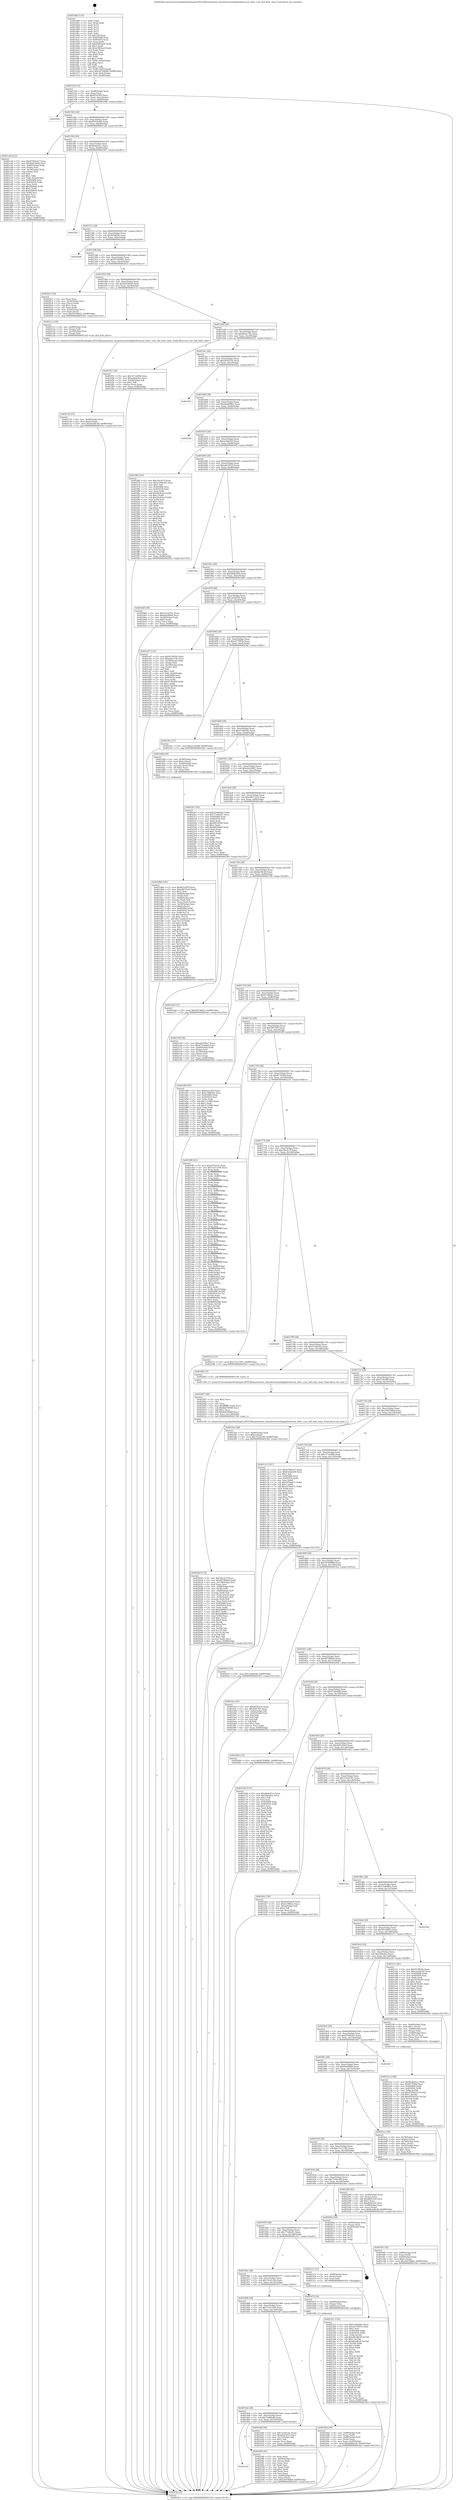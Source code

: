 digraph "0x4014b0" {
  label = "0x4014b0 (/mnt/c/Users/mathe/Desktop/tcc/POCII/binaries/extr_linuxdriversmediaplatformrcar_drif.c_rcar_drif_bufs_clear_Final-ollvm.out::main(0))"
  labelloc = "t"
  node[shape=record]

  Entry [label="",width=0.3,height=0.3,shape=circle,fillcolor=black,style=filled]
  "0x401524" [label="{
     0x401524 [32]\l
     | [instrs]\l
     &nbsp;&nbsp;0x401524 \<+6\>: mov -0x98(%rbp),%eax\l
     &nbsp;&nbsp;0x40152a \<+2\>: mov %eax,%ecx\l
     &nbsp;&nbsp;0x40152c \<+6\>: sub $0x822a3f1f,%ecx\l
     &nbsp;&nbsp;0x401532 \<+6\>: mov %eax,-0xac(%rbp)\l
     &nbsp;&nbsp;0x401538 \<+6\>: mov %ecx,-0xb0(%rbp)\l
     &nbsp;&nbsp;0x40153e \<+6\>: je 000000000040248c \<main+0xfdc\>\l
  }"]
  "0x40248c" [label="{
     0x40248c\l
  }", style=dashed]
  "0x401544" [label="{
     0x401544 [28]\l
     | [instrs]\l
     &nbsp;&nbsp;0x401544 \<+5\>: jmp 0000000000401549 \<main+0x99\>\l
     &nbsp;&nbsp;0x401549 \<+6\>: mov -0xac(%rbp),%eax\l
     &nbsp;&nbsp;0x40154f \<+5\>: sub $0x83d1ba04,%eax\l
     &nbsp;&nbsp;0x401554 \<+6\>: mov %eax,-0xb4(%rbp)\l
     &nbsp;&nbsp;0x40155a \<+6\>: je 0000000000401ca8 \<main+0x7f8\>\l
  }"]
  Exit [label="",width=0.3,height=0.3,shape=circle,fillcolor=black,style=filled,peripheries=2]
  "0x401ca8" [label="{
     0x401ca8 [122]\l
     | [instrs]\l
     &nbsp;&nbsp;0x401ca8 \<+5\>: mov $0x67065cb7,%eax\l
     &nbsp;&nbsp;0x401cad \<+5\>: mov $0x4b6140e9,%ecx\l
     &nbsp;&nbsp;0x401cb2 \<+4\>: mov -0x60(%rbp),%rdx\l
     &nbsp;&nbsp;0x401cb6 \<+2\>: mov (%rdx),%esi\l
     &nbsp;&nbsp;0x401cb8 \<+4\>: mov -0x70(%rbp),%rdx\l
     &nbsp;&nbsp;0x401cbc \<+2\>: cmp (%rdx),%esi\l
     &nbsp;&nbsp;0x401cbe \<+4\>: setl %dil\l
     &nbsp;&nbsp;0x401cc2 \<+4\>: and $0x1,%dil\l
     &nbsp;&nbsp;0x401cc6 \<+4\>: mov %dil,-0x2a(%rbp)\l
     &nbsp;&nbsp;0x401cca \<+7\>: mov 0x405068,%esi\l
     &nbsp;&nbsp;0x401cd1 \<+8\>: mov 0x405054,%r8d\l
     &nbsp;&nbsp;0x401cd9 \<+3\>: mov %esi,%r9d\l
     &nbsp;&nbsp;0x401cdc \<+7\>: add $0xf2fa844,%r9d\l
     &nbsp;&nbsp;0x401ce3 \<+4\>: sub $0x1,%r9d\l
     &nbsp;&nbsp;0x401ce7 \<+7\>: sub $0xf2fa844,%r9d\l
     &nbsp;&nbsp;0x401cee \<+4\>: imul %r9d,%esi\l
     &nbsp;&nbsp;0x401cf2 \<+3\>: and $0x1,%esi\l
     &nbsp;&nbsp;0x401cf5 \<+3\>: cmp $0x0,%esi\l
     &nbsp;&nbsp;0x401cf8 \<+4\>: sete %dil\l
     &nbsp;&nbsp;0x401cfc \<+4\>: cmp $0xa,%r8d\l
     &nbsp;&nbsp;0x401d00 \<+4\>: setl %r10b\l
     &nbsp;&nbsp;0x401d04 \<+3\>: mov %dil,%r11b\l
     &nbsp;&nbsp;0x401d07 \<+3\>: and %r10b,%r11b\l
     &nbsp;&nbsp;0x401d0a \<+3\>: xor %r10b,%dil\l
     &nbsp;&nbsp;0x401d0d \<+3\>: or %dil,%r11b\l
     &nbsp;&nbsp;0x401d10 \<+4\>: test $0x1,%r11b\l
     &nbsp;&nbsp;0x401d14 \<+3\>: cmovne %ecx,%eax\l
     &nbsp;&nbsp;0x401d17 \<+6\>: mov %eax,-0x98(%rbp)\l
     &nbsp;&nbsp;0x401d1d \<+5\>: jmp 00000000004025b3 \<main+0x1103\>\l
  }"]
  "0x401560" [label="{
     0x401560 [28]\l
     | [instrs]\l
     &nbsp;&nbsp;0x401560 \<+5\>: jmp 0000000000401565 \<main+0xb5\>\l
     &nbsp;&nbsp;0x401565 \<+6\>: mov -0xac(%rbp),%eax\l
     &nbsp;&nbsp;0x40156b \<+5\>: sub $0x8eabd1ec,%eax\l
     &nbsp;&nbsp;0x401570 \<+6\>: mov %eax,-0xb8(%rbp)\l
     &nbsp;&nbsp;0x401576 \<+6\>: je 0000000000402567 \<main+0x10b7\>\l
  }"]
  "0x402321" [label="{
     0x402321 [155]\l
     | [instrs]\l
     &nbsp;&nbsp;0x402321 \<+5\>: mov $0x53e8e6b2,%ecx\l
     &nbsp;&nbsp;0x402326 \<+5\>: mov $0xe4776f1b,%edx\l
     &nbsp;&nbsp;0x40232b \<+3\>: mov $0x1,%sil\l
     &nbsp;&nbsp;0x40232e \<+8\>: mov 0x405068,%r8d\l
     &nbsp;&nbsp;0x402336 \<+8\>: mov 0x405054,%r9d\l
     &nbsp;&nbsp;0x40233e \<+3\>: mov %r8d,%r10d\l
     &nbsp;&nbsp;0x402341 \<+7\>: add $0xdf2a9b39,%r10d\l
     &nbsp;&nbsp;0x402348 \<+4\>: sub $0x1,%r10d\l
     &nbsp;&nbsp;0x40234c \<+7\>: sub $0xdf2a9b39,%r10d\l
     &nbsp;&nbsp;0x402353 \<+4\>: imul %r10d,%r8d\l
     &nbsp;&nbsp;0x402357 \<+4\>: and $0x1,%r8d\l
     &nbsp;&nbsp;0x40235b \<+4\>: cmp $0x0,%r8d\l
     &nbsp;&nbsp;0x40235f \<+4\>: sete %r11b\l
     &nbsp;&nbsp;0x402363 \<+4\>: cmp $0xa,%r9d\l
     &nbsp;&nbsp;0x402367 \<+3\>: setl %bl\l
     &nbsp;&nbsp;0x40236a \<+3\>: mov %r11b,%r14b\l
     &nbsp;&nbsp;0x40236d \<+4\>: xor $0xff,%r14b\l
     &nbsp;&nbsp;0x402371 \<+3\>: mov %bl,%r15b\l
     &nbsp;&nbsp;0x402374 \<+4\>: xor $0xff,%r15b\l
     &nbsp;&nbsp;0x402378 \<+4\>: xor $0x0,%sil\l
     &nbsp;&nbsp;0x40237c \<+3\>: mov %r14b,%r12b\l
     &nbsp;&nbsp;0x40237f \<+4\>: and $0x0,%r12b\l
     &nbsp;&nbsp;0x402383 \<+3\>: and %sil,%r11b\l
     &nbsp;&nbsp;0x402386 \<+3\>: mov %r15b,%r13b\l
     &nbsp;&nbsp;0x402389 \<+4\>: and $0x0,%r13b\l
     &nbsp;&nbsp;0x40238d \<+3\>: and %sil,%bl\l
     &nbsp;&nbsp;0x402390 \<+3\>: or %r11b,%r12b\l
     &nbsp;&nbsp;0x402393 \<+3\>: or %bl,%r13b\l
     &nbsp;&nbsp;0x402396 \<+3\>: xor %r13b,%r12b\l
     &nbsp;&nbsp;0x402399 \<+3\>: or %r15b,%r14b\l
     &nbsp;&nbsp;0x40239c \<+4\>: xor $0xff,%r14b\l
     &nbsp;&nbsp;0x4023a0 \<+4\>: or $0x0,%sil\l
     &nbsp;&nbsp;0x4023a4 \<+3\>: and %sil,%r14b\l
     &nbsp;&nbsp;0x4023a7 \<+3\>: or %r14b,%r12b\l
     &nbsp;&nbsp;0x4023aa \<+4\>: test $0x1,%r12b\l
     &nbsp;&nbsp;0x4023ae \<+3\>: cmovne %edx,%ecx\l
     &nbsp;&nbsp;0x4023b1 \<+6\>: mov %ecx,-0x98(%rbp)\l
     &nbsp;&nbsp;0x4023b7 \<+5\>: jmp 00000000004025b3 \<main+0x1103\>\l
  }"]
  "0x402567" [label="{
     0x402567\l
  }", style=dashed]
  "0x40157c" [label="{
     0x40157c [28]\l
     | [instrs]\l
     &nbsp;&nbsp;0x40157c \<+5\>: jmp 0000000000401581 \<main+0xd1\>\l
     &nbsp;&nbsp;0x401581 \<+6\>: mov -0xac(%rbp),%eax\l
     &nbsp;&nbsp;0x401587 \<+5\>: sub $0x925fb5fe,%eax\l
     &nbsp;&nbsp;0x40158c \<+6\>: mov %eax,-0xbc(%rbp)\l
     &nbsp;&nbsp;0x401592 \<+6\>: je 00000000004024d4 \<main+0x1024\>\l
  }"]
  "0x40221a" [label="{
     0x40221a [100]\l
     | [instrs]\l
     &nbsp;&nbsp;0x40221a \<+5\>: mov $0x8eabd1ec,%edx\l
     &nbsp;&nbsp;0x40221f \<+5\>: mov $0x817636d,%esi\l
     &nbsp;&nbsp;0x402224 \<+8\>: mov 0x405068,%r8d\l
     &nbsp;&nbsp;0x40222c \<+8\>: mov 0x405054,%r9d\l
     &nbsp;&nbsp;0x402234 \<+3\>: mov %r8d,%r10d\l
     &nbsp;&nbsp;0x402237 \<+7\>: sub $0xd7950252,%r10d\l
     &nbsp;&nbsp;0x40223e \<+4\>: sub $0x1,%r10d\l
     &nbsp;&nbsp;0x402242 \<+7\>: add $0xd7950252,%r10d\l
     &nbsp;&nbsp;0x402249 \<+4\>: imul %r10d,%r8d\l
     &nbsp;&nbsp;0x40224d \<+4\>: and $0x1,%r8d\l
     &nbsp;&nbsp;0x402251 \<+4\>: cmp $0x0,%r8d\l
     &nbsp;&nbsp;0x402255 \<+4\>: sete %r11b\l
     &nbsp;&nbsp;0x402259 \<+4\>: cmp $0xa,%r9d\l
     &nbsp;&nbsp;0x40225d \<+3\>: setl %bl\l
     &nbsp;&nbsp;0x402260 \<+3\>: mov %r11b,%r14b\l
     &nbsp;&nbsp;0x402263 \<+3\>: and %bl,%r14b\l
     &nbsp;&nbsp;0x402266 \<+3\>: xor %bl,%r11b\l
     &nbsp;&nbsp;0x402269 \<+3\>: or %r11b,%r14b\l
     &nbsp;&nbsp;0x40226c \<+4\>: test $0x1,%r14b\l
     &nbsp;&nbsp;0x402270 \<+3\>: cmovne %esi,%edx\l
     &nbsp;&nbsp;0x402273 \<+6\>: mov %edx,-0x98(%rbp)\l
     &nbsp;&nbsp;0x402279 \<+5\>: jmp 00000000004025b3 \<main+0x1103\>\l
  }"]
  "0x4024d4" [label="{
     0x4024d4\l
  }", style=dashed]
  "0x401598" [label="{
     0x401598 [28]\l
     | [instrs]\l
     &nbsp;&nbsp;0x401598 \<+5\>: jmp 000000000040159d \<main+0xed\>\l
     &nbsp;&nbsp;0x40159d \<+6\>: mov -0xac(%rbp),%eax\l
     &nbsp;&nbsp;0x4015a3 \<+5\>: sub $0x97058091,%eax\l
     &nbsp;&nbsp;0x4015a8 \<+6\>: mov %eax,-0xc0(%rbp)\l
     &nbsp;&nbsp;0x4015ae \<+6\>: je 00000000004020c3 \<main+0xc13\>\l
  }"]
  "0x402130" [label="{
     0x402130 [25]\l
     | [instrs]\l
     &nbsp;&nbsp;0x402130 \<+4\>: mov -0x48(%rbp),%rax\l
     &nbsp;&nbsp;0x402134 \<+6\>: movl $0x0,(%rax)\l
     &nbsp;&nbsp;0x40213a \<+10\>: movl $0xfae58c4d,-0x98(%rbp)\l
     &nbsp;&nbsp;0x402144 \<+5\>: jmp 00000000004025b3 \<main+0x1103\>\l
  }"]
  "0x4020c3" [label="{
     0x4020c3 [34]\l
     | [instrs]\l
     &nbsp;&nbsp;0x4020c3 \<+2\>: xor %eax,%eax\l
     &nbsp;&nbsp;0x4020c5 \<+4\>: mov -0x50(%rbp),%rcx\l
     &nbsp;&nbsp;0x4020c9 \<+2\>: mov (%rcx),%edx\l
     &nbsp;&nbsp;0x4020cb \<+3\>: sub $0x1,%eax\l
     &nbsp;&nbsp;0x4020ce \<+2\>: sub %eax,%edx\l
     &nbsp;&nbsp;0x4020d0 \<+4\>: mov -0x50(%rbp),%rcx\l
     &nbsp;&nbsp;0x4020d4 \<+2\>: mov %edx,(%rcx)\l
     &nbsp;&nbsp;0x4020d6 \<+10\>: movl $0x59156622,-0x98(%rbp)\l
     &nbsp;&nbsp;0x4020e0 \<+5\>: jmp 00000000004025b3 \<main+0x1103\>\l
  }"]
  "0x4015b4" [label="{
     0x4015b4 [28]\l
     | [instrs]\l
     &nbsp;&nbsp;0x4015b4 \<+5\>: jmp 00000000004015b9 \<main+0x109\>\l
     &nbsp;&nbsp;0x4015b9 \<+6\>: mov -0xac(%rbp),%eax\l
     &nbsp;&nbsp;0x4015bf \<+5\>: sub $0x9cd54be9,%eax\l
     &nbsp;&nbsp;0x4015c4 \<+6\>: mov %eax,-0xc4(%rbp)\l
     &nbsp;&nbsp;0x4015ca \<+6\>: je 000000000040211e \<main+0xc6e\>\l
  }"]
  "0x4019c0" [label="{
     0x4019c0\l
  }", style=dashed]
  "0x40211e" [label="{
     0x40211e [18]\l
     | [instrs]\l
     &nbsp;&nbsp;0x40211e \<+4\>: mov -0x68(%rbp),%rax\l
     &nbsp;&nbsp;0x402122 \<+3\>: mov (%rax),%rdi\l
     &nbsp;&nbsp;0x402125 \<+4\>: mov -0x78(%rbp),%rax\l
     &nbsp;&nbsp;0x402129 \<+2\>: mov (%rax),%esi\l
     &nbsp;&nbsp;0x40212b \<+5\>: call 00000000004013a0 \<rcar_drif_bufs_clear\>\l
     | [calls]\l
     &nbsp;&nbsp;0x4013a0 \{1\} (/mnt/c/Users/mathe/Desktop/tcc/POCII/binaries/extr_linuxdriversmediaplatformrcar_drif.c_rcar_drif_bufs_clear_Final-ollvm.out::rcar_drif_bufs_clear)\l
  }"]
  "0x4015d0" [label="{
     0x4015d0 [28]\l
     | [instrs]\l
     &nbsp;&nbsp;0x4015d0 \<+5\>: jmp 00000000004015d5 \<main+0x125\>\l
     &nbsp;&nbsp;0x4015d5 \<+6\>: mov -0xac(%rbp),%eax\l
     &nbsp;&nbsp;0x4015db \<+5\>: sub $0xa6eec7dc,%eax\l
     &nbsp;&nbsp;0x4015e0 \<+6\>: mov %eax,-0xc8(%rbp)\l
     &nbsp;&nbsp;0x4015e6 \<+6\>: je 0000000000401f51 \<main+0xaa1\>\l
  }"]
  "0x4020f4" [label="{
     0x4020f4 [42]\l
     | [instrs]\l
     &nbsp;&nbsp;0x4020f4 \<+2\>: xor %eax,%eax\l
     &nbsp;&nbsp;0x4020f6 \<+4\>: mov -0x60(%rbp),%rcx\l
     &nbsp;&nbsp;0x4020fa \<+2\>: mov (%rcx),%edx\l
     &nbsp;&nbsp;0x4020fc \<+2\>: mov %eax,%esi\l
     &nbsp;&nbsp;0x4020fe \<+2\>: sub %edx,%esi\l
     &nbsp;&nbsp;0x402100 \<+2\>: mov %eax,%edx\l
     &nbsp;&nbsp;0x402102 \<+3\>: sub $0x1,%edx\l
     &nbsp;&nbsp;0x402105 \<+2\>: add %edx,%esi\l
     &nbsp;&nbsp;0x402107 \<+2\>: sub %esi,%eax\l
     &nbsp;&nbsp;0x402109 \<+4\>: mov -0x60(%rbp),%rcx\l
     &nbsp;&nbsp;0x40210d \<+2\>: mov %eax,(%rcx)\l
     &nbsp;&nbsp;0x40210f \<+10\>: movl $0x24d79db4,-0x98(%rbp)\l
     &nbsp;&nbsp;0x402119 \<+5\>: jmp 00000000004025b3 \<main+0x1103\>\l
  }"]
  "0x401f51" [label="{
     0x401f51 [30]\l
     | [instrs]\l
     &nbsp;&nbsp;0x401f51 \<+5\>: mov $0x317ce99b,%eax\l
     &nbsp;&nbsp;0x401f56 \<+5\>: mov $0xac6ab203,%ecx\l
     &nbsp;&nbsp;0x401f5b \<+3\>: mov -0x29(%rbp),%dl\l
     &nbsp;&nbsp;0x401f5e \<+3\>: test $0x1,%dl\l
     &nbsp;&nbsp;0x401f61 \<+3\>: cmovne %ecx,%eax\l
     &nbsp;&nbsp;0x401f64 \<+6\>: mov %eax,-0x98(%rbp)\l
     &nbsp;&nbsp;0x401f6a \<+5\>: jmp 00000000004025b3 \<main+0x1103\>\l
  }"]
  "0x4015ec" [label="{
     0x4015ec [28]\l
     | [instrs]\l
     &nbsp;&nbsp;0x4015ec \<+5\>: jmp 00000000004015f1 \<main+0x141\>\l
     &nbsp;&nbsp;0x4015f1 \<+6\>: mov -0xac(%rbp),%eax\l
     &nbsp;&nbsp;0x4015f7 \<+5\>: sub $0xa97f223e,%eax\l
     &nbsp;&nbsp;0x4015fc \<+6\>: mov %eax,-0xcc(%rbp)\l
     &nbsp;&nbsp;0x401602 \<+6\>: je 0000000000402422 \<main+0xf72\>\l
  }"]
  "0x40202f" [label="{
     0x40202f [133]\l
     | [instrs]\l
     &nbsp;&nbsp;0x40202f \<+5\>: mov $0x1fac4c7f,%ecx\l
     &nbsp;&nbsp;0x402034 \<+5\>: mov $0x467469e4,%edx\l
     &nbsp;&nbsp;0x402039 \<+6\>: mov -0x158(%rbp),%esi\l
     &nbsp;&nbsp;0x40203f \<+3\>: imul %eax,%esi\l
     &nbsp;&nbsp;0x402042 \<+4\>: mov -0x68(%rbp),%rdi\l
     &nbsp;&nbsp;0x402046 \<+3\>: mov (%rdi),%rdi\l
     &nbsp;&nbsp;0x402049 \<+4\>: mov -0x60(%rbp),%r8\l
     &nbsp;&nbsp;0x40204d \<+3\>: movslq (%r8),%r8\l
     &nbsp;&nbsp;0x402050 \<+4\>: mov (%rdi,%r8,8),%rdi\l
     &nbsp;&nbsp;0x402054 \<+4\>: mov -0x50(%rbp),%r8\l
     &nbsp;&nbsp;0x402058 \<+3\>: movslq (%r8),%r8\l
     &nbsp;&nbsp;0x40205b \<+4\>: mov %esi,(%rdi,%r8,4)\l
     &nbsp;&nbsp;0x40205f \<+7\>: mov 0x405068,%eax\l
     &nbsp;&nbsp;0x402066 \<+7\>: mov 0x405054,%esi\l
     &nbsp;&nbsp;0x40206d \<+3\>: mov %eax,%r9d\l
     &nbsp;&nbsp;0x402070 \<+7\>: sub $0xde88f855,%r9d\l
     &nbsp;&nbsp;0x402077 \<+4\>: sub $0x1,%r9d\l
     &nbsp;&nbsp;0x40207b \<+7\>: add $0xde88f855,%r9d\l
     &nbsp;&nbsp;0x402082 \<+4\>: imul %r9d,%eax\l
     &nbsp;&nbsp;0x402086 \<+3\>: and $0x1,%eax\l
     &nbsp;&nbsp;0x402089 \<+3\>: cmp $0x0,%eax\l
     &nbsp;&nbsp;0x40208c \<+4\>: sete %r10b\l
     &nbsp;&nbsp;0x402090 \<+3\>: cmp $0xa,%esi\l
     &nbsp;&nbsp;0x402093 \<+4\>: setl %r11b\l
     &nbsp;&nbsp;0x402097 \<+3\>: mov %r10b,%bl\l
     &nbsp;&nbsp;0x40209a \<+3\>: and %r11b,%bl\l
     &nbsp;&nbsp;0x40209d \<+3\>: xor %r11b,%r10b\l
     &nbsp;&nbsp;0x4020a0 \<+3\>: or %r10b,%bl\l
     &nbsp;&nbsp;0x4020a3 \<+3\>: test $0x1,%bl\l
     &nbsp;&nbsp;0x4020a6 \<+3\>: cmovne %edx,%ecx\l
     &nbsp;&nbsp;0x4020a9 \<+6\>: mov %ecx,-0x98(%rbp)\l
     &nbsp;&nbsp;0x4020af \<+5\>: jmp 00000000004025b3 \<main+0x1103\>\l
  }"]
  "0x402422" [label="{
     0x402422\l
  }", style=dashed]
  "0x401608" [label="{
     0x401608 [28]\l
     | [instrs]\l
     &nbsp;&nbsp;0x401608 \<+5\>: jmp 000000000040160d \<main+0x15d\>\l
     &nbsp;&nbsp;0x40160d \<+6\>: mov -0xac(%rbp),%eax\l
     &nbsp;&nbsp;0x401613 \<+5\>: sub $0xabab89b2,%eax\l
     &nbsp;&nbsp;0x401618 \<+6\>: mov %eax,-0xd0(%rbp)\l
     &nbsp;&nbsp;0x40161e \<+6\>: je 00000000004023da \<main+0xf2a\>\l
  }"]
  "0x402007" [label="{
     0x402007 [40]\l
     | [instrs]\l
     &nbsp;&nbsp;0x402007 \<+5\>: mov $0x2,%ecx\l
     &nbsp;&nbsp;0x40200c \<+1\>: cltd\l
     &nbsp;&nbsp;0x40200d \<+2\>: idiv %ecx\l
     &nbsp;&nbsp;0x40200f \<+6\>: imul $0xfffffffe,%edx,%ecx\l
     &nbsp;&nbsp;0x402015 \<+6\>: sub $0x6dd76948,%ecx\l
     &nbsp;&nbsp;0x40201b \<+3\>: add $0x1,%ecx\l
     &nbsp;&nbsp;0x40201e \<+6\>: add $0x6dd76948,%ecx\l
     &nbsp;&nbsp;0x402024 \<+6\>: mov %ecx,-0x158(%rbp)\l
     &nbsp;&nbsp;0x40202a \<+5\>: call 0000000000401160 \<next_i\>\l
     | [calls]\l
     &nbsp;&nbsp;0x401160 \{1\} (/mnt/c/Users/mathe/Desktop/tcc/POCII/binaries/extr_linuxdriversmediaplatformrcar_drif.c_rcar_drif_bufs_clear_Final-ollvm.out::next_i)\l
  }"]
  "0x4023da" [label="{
     0x4023da\l
  }", style=dashed]
  "0x401624" [label="{
     0x401624 [28]\l
     | [instrs]\l
     &nbsp;&nbsp;0x401624 \<+5\>: jmp 0000000000401629 \<main+0x179\>\l
     &nbsp;&nbsp;0x401629 \<+6\>: mov -0xac(%rbp),%eax\l
     &nbsp;&nbsp;0x40162f \<+5\>: sub $0xac6ab203,%eax\l
     &nbsp;&nbsp;0x401634 \<+6\>: mov %eax,-0xd4(%rbp)\l
     &nbsp;&nbsp;0x40163a \<+6\>: je 0000000000401f6f \<main+0xabf\>\l
  }"]
  "0x401db8" [label="{
     0x401db8 [181]\l
     | [instrs]\l
     &nbsp;&nbsp;0x401db8 \<+5\>: mov $0x822a3f1f,%ecx\l
     &nbsp;&nbsp;0x401dbd \<+5\>: mov $0xedb77a10,%edx\l
     &nbsp;&nbsp;0x401dc2 \<+3\>: mov $0x1,%sil\l
     &nbsp;&nbsp;0x401dc5 \<+4\>: mov -0x68(%rbp),%rdi\l
     &nbsp;&nbsp;0x401dc9 \<+3\>: mov (%rdi),%rdi\l
     &nbsp;&nbsp;0x401dcc \<+4\>: mov -0x60(%rbp),%r8\l
     &nbsp;&nbsp;0x401dd0 \<+3\>: movslq (%r8),%r8\l
     &nbsp;&nbsp;0x401dd3 \<+4\>: mov %rax,(%rdi,%r8,8)\l
     &nbsp;&nbsp;0x401dd7 \<+4\>: mov -0x50(%rbp),%rax\l
     &nbsp;&nbsp;0x401ddb \<+6\>: movl $0x0,(%rax)\l
     &nbsp;&nbsp;0x401de1 \<+8\>: mov 0x405068,%r9d\l
     &nbsp;&nbsp;0x401de9 \<+8\>: mov 0x405054,%r10d\l
     &nbsp;&nbsp;0x401df1 \<+3\>: mov %r9d,%r11d\l
     &nbsp;&nbsp;0x401df4 \<+7\>: sub $0x7eaa9a1f,%r11d\l
     &nbsp;&nbsp;0x401dfb \<+4\>: sub $0x1,%r11d\l
     &nbsp;&nbsp;0x401dff \<+7\>: add $0x7eaa9a1f,%r11d\l
     &nbsp;&nbsp;0x401e06 \<+4\>: imul %r11d,%r9d\l
     &nbsp;&nbsp;0x401e0a \<+4\>: and $0x1,%r9d\l
     &nbsp;&nbsp;0x401e0e \<+4\>: cmp $0x0,%r9d\l
     &nbsp;&nbsp;0x401e12 \<+3\>: sete %bl\l
     &nbsp;&nbsp;0x401e15 \<+4\>: cmp $0xa,%r10d\l
     &nbsp;&nbsp;0x401e19 \<+4\>: setl %r14b\l
     &nbsp;&nbsp;0x401e1d \<+3\>: mov %bl,%r15b\l
     &nbsp;&nbsp;0x401e20 \<+4\>: xor $0xff,%r15b\l
     &nbsp;&nbsp;0x401e24 \<+3\>: mov %r14b,%r12b\l
     &nbsp;&nbsp;0x401e27 \<+4\>: xor $0xff,%r12b\l
     &nbsp;&nbsp;0x401e2b \<+4\>: xor $0x1,%sil\l
     &nbsp;&nbsp;0x401e2f \<+3\>: mov %r15b,%r13b\l
     &nbsp;&nbsp;0x401e32 \<+4\>: and $0xff,%r13b\l
     &nbsp;&nbsp;0x401e36 \<+3\>: and %sil,%bl\l
     &nbsp;&nbsp;0x401e39 \<+3\>: mov %r12b,%al\l
     &nbsp;&nbsp;0x401e3c \<+2\>: and $0xff,%al\l
     &nbsp;&nbsp;0x401e3e \<+3\>: and %sil,%r14b\l
     &nbsp;&nbsp;0x401e41 \<+3\>: or %bl,%r13b\l
     &nbsp;&nbsp;0x401e44 \<+3\>: or %r14b,%al\l
     &nbsp;&nbsp;0x401e47 \<+3\>: xor %al,%r13b\l
     &nbsp;&nbsp;0x401e4a \<+3\>: or %r12b,%r15b\l
     &nbsp;&nbsp;0x401e4d \<+4\>: xor $0xff,%r15b\l
     &nbsp;&nbsp;0x401e51 \<+4\>: or $0x1,%sil\l
     &nbsp;&nbsp;0x401e55 \<+3\>: and %sil,%r15b\l
     &nbsp;&nbsp;0x401e58 \<+3\>: or %r15b,%r13b\l
     &nbsp;&nbsp;0x401e5b \<+4\>: test $0x1,%r13b\l
     &nbsp;&nbsp;0x401e5f \<+3\>: cmovne %edx,%ecx\l
     &nbsp;&nbsp;0x401e62 \<+6\>: mov %ecx,-0x98(%rbp)\l
     &nbsp;&nbsp;0x401e68 \<+5\>: jmp 00000000004025b3 \<main+0x1103\>\l
  }"]
  "0x401f6f" [label="{
     0x401f6f [147]\l
     | [instrs]\l
     &nbsp;&nbsp;0x401f6f \<+5\>: mov $0x1fac4c7f,%eax\l
     &nbsp;&nbsp;0x401f74 \<+5\>: mov $0x21494c93,%ecx\l
     &nbsp;&nbsp;0x401f79 \<+2\>: mov $0x1,%dl\l
     &nbsp;&nbsp;0x401f7b \<+7\>: mov 0x405068,%esi\l
     &nbsp;&nbsp;0x401f82 \<+7\>: mov 0x405054,%edi\l
     &nbsp;&nbsp;0x401f89 \<+3\>: mov %esi,%r8d\l
     &nbsp;&nbsp;0x401f8c \<+7\>: add $0x56c83acf,%r8d\l
     &nbsp;&nbsp;0x401f93 \<+4\>: sub $0x1,%r8d\l
     &nbsp;&nbsp;0x401f97 \<+7\>: sub $0x56c83acf,%r8d\l
     &nbsp;&nbsp;0x401f9e \<+4\>: imul %r8d,%esi\l
     &nbsp;&nbsp;0x401fa2 \<+3\>: and $0x1,%esi\l
     &nbsp;&nbsp;0x401fa5 \<+3\>: cmp $0x0,%esi\l
     &nbsp;&nbsp;0x401fa8 \<+4\>: sete %r9b\l
     &nbsp;&nbsp;0x401fac \<+3\>: cmp $0xa,%edi\l
     &nbsp;&nbsp;0x401faf \<+4\>: setl %r10b\l
     &nbsp;&nbsp;0x401fb3 \<+3\>: mov %r9b,%r11b\l
     &nbsp;&nbsp;0x401fb6 \<+4\>: xor $0xff,%r11b\l
     &nbsp;&nbsp;0x401fba \<+3\>: mov %r10b,%bl\l
     &nbsp;&nbsp;0x401fbd \<+3\>: xor $0xff,%bl\l
     &nbsp;&nbsp;0x401fc0 \<+3\>: xor $0x1,%dl\l
     &nbsp;&nbsp;0x401fc3 \<+3\>: mov %r11b,%r14b\l
     &nbsp;&nbsp;0x401fc6 \<+4\>: and $0xff,%r14b\l
     &nbsp;&nbsp;0x401fca \<+3\>: and %dl,%r9b\l
     &nbsp;&nbsp;0x401fcd \<+3\>: mov %bl,%r15b\l
     &nbsp;&nbsp;0x401fd0 \<+4\>: and $0xff,%r15b\l
     &nbsp;&nbsp;0x401fd4 \<+3\>: and %dl,%r10b\l
     &nbsp;&nbsp;0x401fd7 \<+3\>: or %r9b,%r14b\l
     &nbsp;&nbsp;0x401fda \<+3\>: or %r10b,%r15b\l
     &nbsp;&nbsp;0x401fdd \<+3\>: xor %r15b,%r14b\l
     &nbsp;&nbsp;0x401fe0 \<+3\>: or %bl,%r11b\l
     &nbsp;&nbsp;0x401fe3 \<+4\>: xor $0xff,%r11b\l
     &nbsp;&nbsp;0x401fe7 \<+3\>: or $0x1,%dl\l
     &nbsp;&nbsp;0x401fea \<+3\>: and %dl,%r11b\l
     &nbsp;&nbsp;0x401fed \<+3\>: or %r11b,%r14b\l
     &nbsp;&nbsp;0x401ff0 \<+4\>: test $0x1,%r14b\l
     &nbsp;&nbsp;0x401ff4 \<+3\>: cmovne %ecx,%eax\l
     &nbsp;&nbsp;0x401ff7 \<+6\>: mov %eax,-0x98(%rbp)\l
     &nbsp;&nbsp;0x401ffd \<+5\>: jmp 00000000004025b3 \<main+0x1103\>\l
  }"]
  "0x401640" [label="{
     0x401640 [28]\l
     | [instrs]\l
     &nbsp;&nbsp;0x401640 \<+5\>: jmp 0000000000401645 \<main+0x195\>\l
     &nbsp;&nbsp;0x401645 \<+6\>: mov -0xac(%rbp),%eax\l
     &nbsp;&nbsp;0x40164b \<+5\>: sub $0xafe53019,%eax\l
     &nbsp;&nbsp;0x401650 \<+6\>: mov %eax,-0xd8(%rbp)\l
     &nbsp;&nbsp;0x401656 \<+6\>: je 0000000000401b5e \<main+0x6ae\>\l
  }"]
  "0x401bf5" [label="{
     0x401bf5 [32]\l
     | [instrs]\l
     &nbsp;&nbsp;0x401bf5 \<+4\>: mov -0x68(%rbp),%rdi\l
     &nbsp;&nbsp;0x401bf9 \<+3\>: mov %rax,(%rdi)\l
     &nbsp;&nbsp;0x401bfc \<+4\>: mov -0x60(%rbp),%rax\l
     &nbsp;&nbsp;0x401c00 \<+6\>: movl $0x0,(%rax)\l
     &nbsp;&nbsp;0x401c06 \<+10\>: movl $0x24d79db4,-0x98(%rbp)\l
     &nbsp;&nbsp;0x401c10 \<+5\>: jmp 00000000004025b3 \<main+0x1103\>\l
  }"]
  "0x401b5e" [label="{
     0x401b5e\l
  }", style=dashed]
  "0x40165c" [label="{
     0x40165c [28]\l
     | [instrs]\l
     &nbsp;&nbsp;0x40165c \<+5\>: jmp 0000000000401661 \<main+0x1b1\>\l
     &nbsp;&nbsp;0x401661 \<+6\>: mov -0xac(%rbp),%eax\l
     &nbsp;&nbsp;0x401667 \<+5\>: sub $0xb8dfed36,%eax\l
     &nbsp;&nbsp;0x40166c \<+6\>: mov %eax,-0xdc(%rbp)\l
     &nbsp;&nbsp;0x401672 \<+6\>: je 0000000000401bb0 \<main+0x700\>\l
  }"]
  "0x401b92" [label="{
     0x401b92 [30]\l
     | [instrs]\l
     &nbsp;&nbsp;0x401b92 \<+4\>: mov -0x80(%rbp),%rdi\l
     &nbsp;&nbsp;0x401b96 \<+2\>: mov %eax,(%rdi)\l
     &nbsp;&nbsp;0x401b98 \<+4\>: mov -0x80(%rbp),%rdi\l
     &nbsp;&nbsp;0x401b9c \<+2\>: mov (%rdi),%eax\l
     &nbsp;&nbsp;0x401b9e \<+3\>: mov %eax,-0x30(%rbp)\l
     &nbsp;&nbsp;0x401ba1 \<+10\>: movl $0xb8dfed36,-0x98(%rbp)\l
     &nbsp;&nbsp;0x401bab \<+5\>: jmp 00000000004025b3 \<main+0x1103\>\l
  }"]
  "0x401bb0" [label="{
     0x401bb0 [30]\l
     | [instrs]\l
     &nbsp;&nbsp;0x401bb0 \<+5\>: mov $0x532c6761,%eax\l
     &nbsp;&nbsp;0x401bb5 \<+5\>: mov $0x6dc0f0b9,%ecx\l
     &nbsp;&nbsp;0x401bba \<+3\>: mov -0x30(%rbp),%edx\l
     &nbsp;&nbsp;0x401bbd \<+3\>: cmp $0x0,%edx\l
     &nbsp;&nbsp;0x401bc0 \<+3\>: cmove %ecx,%eax\l
     &nbsp;&nbsp;0x401bc3 \<+6\>: mov %eax,-0x98(%rbp)\l
     &nbsp;&nbsp;0x401bc9 \<+5\>: jmp 00000000004025b3 \<main+0x1103\>\l
  }"]
  "0x401678" [label="{
     0x401678 [28]\l
     | [instrs]\l
     &nbsp;&nbsp;0x401678 \<+5\>: jmp 000000000040167d \<main+0x1cd\>\l
     &nbsp;&nbsp;0x40167d \<+6\>: mov -0xac(%rbp),%eax\l
     &nbsp;&nbsp;0x401683 \<+5\>: sub $0xcee5d254,%eax\l
     &nbsp;&nbsp;0x401688 \<+6\>: mov %eax,-0xe0(%rbp)\l
     &nbsp;&nbsp;0x40168e \<+6\>: je 0000000000401ed7 \<main+0xa27\>\l
  }"]
  "0x4019a4" [label="{
     0x4019a4 [28]\l
     | [instrs]\l
     &nbsp;&nbsp;0x4019a4 \<+5\>: jmp 00000000004019a9 \<main+0x4f9\>\l
     &nbsp;&nbsp;0x4019a9 \<+6\>: mov -0xac(%rbp),%eax\l
     &nbsp;&nbsp;0x4019af \<+5\>: sub $0x7ed0fed6,%eax\l
     &nbsp;&nbsp;0x4019b4 \<+6\>: mov %eax,-0x154(%rbp)\l
     &nbsp;&nbsp;0x4019ba \<+6\>: je 00000000004020f4 \<main+0xc44\>\l
  }"]
  "0x401ed7" [label="{
     0x401ed7 [122]\l
     | [instrs]\l
     &nbsp;&nbsp;0x401ed7 \<+5\>: mov $0x925fb5fe,%eax\l
     &nbsp;&nbsp;0x401edc \<+5\>: mov $0xa6eec7dc,%ecx\l
     &nbsp;&nbsp;0x401ee1 \<+4\>: mov -0x50(%rbp),%rdx\l
     &nbsp;&nbsp;0x401ee5 \<+2\>: mov (%rdx),%esi\l
     &nbsp;&nbsp;0x401ee7 \<+4\>: mov -0x58(%rbp),%rdx\l
     &nbsp;&nbsp;0x401eeb \<+2\>: cmp (%rdx),%esi\l
     &nbsp;&nbsp;0x401eed \<+4\>: setl %dil\l
     &nbsp;&nbsp;0x401ef1 \<+4\>: and $0x1,%dil\l
     &nbsp;&nbsp;0x401ef5 \<+4\>: mov %dil,-0x29(%rbp)\l
     &nbsp;&nbsp;0x401ef9 \<+7\>: mov 0x405068,%esi\l
     &nbsp;&nbsp;0x401f00 \<+8\>: mov 0x405054,%r8d\l
     &nbsp;&nbsp;0x401f08 \<+3\>: mov %esi,%r9d\l
     &nbsp;&nbsp;0x401f0b \<+7\>: add $0x673fe958,%r9d\l
     &nbsp;&nbsp;0x401f12 \<+4\>: sub $0x1,%r9d\l
     &nbsp;&nbsp;0x401f16 \<+7\>: sub $0x673fe958,%r9d\l
     &nbsp;&nbsp;0x401f1d \<+4\>: imul %r9d,%esi\l
     &nbsp;&nbsp;0x401f21 \<+3\>: and $0x1,%esi\l
     &nbsp;&nbsp;0x401f24 \<+3\>: cmp $0x0,%esi\l
     &nbsp;&nbsp;0x401f27 \<+4\>: sete %dil\l
     &nbsp;&nbsp;0x401f2b \<+4\>: cmp $0xa,%r8d\l
     &nbsp;&nbsp;0x401f2f \<+4\>: setl %r10b\l
     &nbsp;&nbsp;0x401f33 \<+3\>: mov %dil,%r11b\l
     &nbsp;&nbsp;0x401f36 \<+3\>: and %r10b,%r11b\l
     &nbsp;&nbsp;0x401f39 \<+3\>: xor %r10b,%dil\l
     &nbsp;&nbsp;0x401f3c \<+3\>: or %dil,%r11b\l
     &nbsp;&nbsp;0x401f3f \<+4\>: test $0x1,%r11b\l
     &nbsp;&nbsp;0x401f43 \<+3\>: cmovne %ecx,%eax\l
     &nbsp;&nbsp;0x401f46 \<+6\>: mov %eax,-0x98(%rbp)\l
     &nbsp;&nbsp;0x401f4c \<+5\>: jmp 00000000004025b3 \<main+0x1103\>\l
  }"]
  "0x401694" [label="{
     0x401694 [28]\l
     | [instrs]\l
     &nbsp;&nbsp;0x401694 \<+5\>: jmp 0000000000401699 \<main+0x1e9\>\l
     &nbsp;&nbsp;0x401699 \<+6\>: mov -0xac(%rbp),%eax\l
     &nbsp;&nbsp;0x40169f \<+5\>: sub $0xe4776f1b,%eax\l
     &nbsp;&nbsp;0x4016a4 \<+6\>: mov %eax,-0xe4(%rbp)\l
     &nbsp;&nbsp;0x4016aa \<+6\>: je 00000000004023bc \<main+0xf0c\>\l
  }"]
  "0x401b40" [label="{
     0x401b40 [30]\l
     | [instrs]\l
     &nbsp;&nbsp;0x401b40 \<+5\>: mov $0x7a1d11bc,%eax\l
     &nbsp;&nbsp;0x401b45 \<+5\>: mov $0xafe53019,%ecx\l
     &nbsp;&nbsp;0x401b4a \<+3\>: mov -0x31(%rbp),%dl\l
     &nbsp;&nbsp;0x401b4d \<+3\>: test $0x1,%dl\l
     &nbsp;&nbsp;0x401b50 \<+3\>: cmovne %ecx,%eax\l
     &nbsp;&nbsp;0x401b53 \<+6\>: mov %eax,-0x98(%rbp)\l
     &nbsp;&nbsp;0x401b59 \<+5\>: jmp 00000000004025b3 \<main+0x1103\>\l
  }"]
  "0x4023bc" [label="{
     0x4023bc [15]\l
     | [instrs]\l
     &nbsp;&nbsp;0x4023bc \<+10\>: movl $0x215fcd6f,-0x98(%rbp)\l
     &nbsp;&nbsp;0x4023c6 \<+5\>: jmp 00000000004025b3 \<main+0x1103\>\l
  }"]
  "0x4016b0" [label="{
     0x4016b0 [28]\l
     | [instrs]\l
     &nbsp;&nbsp;0x4016b0 \<+5\>: jmp 00000000004016b5 \<main+0x205\>\l
     &nbsp;&nbsp;0x4016b5 \<+6\>: mov -0xac(%rbp),%eax\l
     &nbsp;&nbsp;0x4016bb \<+5\>: sub $0xe7db656c,%eax\l
     &nbsp;&nbsp;0x4016c0 \<+6\>: mov %eax,-0xe8(%rbp)\l
     &nbsp;&nbsp;0x4016c6 \<+6\>: je 0000000000401d9b \<main+0x8eb\>\l
  }"]
  "0x401988" [label="{
     0x401988 [28]\l
     | [instrs]\l
     &nbsp;&nbsp;0x401988 \<+5\>: jmp 000000000040198d \<main+0x4dd\>\l
     &nbsp;&nbsp;0x40198d \<+6\>: mov -0xac(%rbp),%eax\l
     &nbsp;&nbsp;0x401993 \<+5\>: sub $0x7c011436,%eax\l
     &nbsp;&nbsp;0x401998 \<+6\>: mov %eax,-0x150(%rbp)\l
     &nbsp;&nbsp;0x40199e \<+6\>: je 0000000000401b40 \<main+0x690\>\l
  }"]
  "0x401d9b" [label="{
     0x401d9b [29]\l
     | [instrs]\l
     &nbsp;&nbsp;0x401d9b \<+4\>: mov -0x58(%rbp),%rax\l
     &nbsp;&nbsp;0x401d9f \<+6\>: movl $0x1,(%rax)\l
     &nbsp;&nbsp;0x401da5 \<+4\>: mov -0x58(%rbp),%rax\l
     &nbsp;&nbsp;0x401da9 \<+3\>: movslq (%rax),%rax\l
     &nbsp;&nbsp;0x401dac \<+4\>: shl $0x2,%rax\l
     &nbsp;&nbsp;0x401db0 \<+3\>: mov %rax,%rdi\l
     &nbsp;&nbsp;0x401db3 \<+5\>: call 0000000000401050 \<malloc@plt\>\l
     | [calls]\l
     &nbsp;&nbsp;0x401050 \{1\} (unknown)\l
  }"]
  "0x4016cc" [label="{
     0x4016cc [28]\l
     | [instrs]\l
     &nbsp;&nbsp;0x4016cc \<+5\>: jmp 00000000004016d1 \<main+0x221\>\l
     &nbsp;&nbsp;0x4016d1 \<+6\>: mov -0xac(%rbp),%eax\l
     &nbsp;&nbsp;0x4016d7 \<+5\>: sub $0xeda19bb7,%eax\l
     &nbsp;&nbsp;0x4016dc \<+6\>: mov %eax,-0xec(%rbp)\l
     &nbsp;&nbsp;0x4016e2 \<+6\>: je 00000000004022b7 \<main+0xe07\>\l
  }"]
  "0x401b7f" [label="{
     0x401b7f [19]\l
     | [instrs]\l
     &nbsp;&nbsp;0x401b7f \<+7\>: mov -0x88(%rbp),%rax\l
     &nbsp;&nbsp;0x401b86 \<+3\>: mov (%rax),%rax\l
     &nbsp;&nbsp;0x401b89 \<+4\>: mov 0x8(%rax),%rdi\l
     &nbsp;&nbsp;0x401b8d \<+5\>: call 0000000000401060 \<atoi@plt\>\l
     | [calls]\l
     &nbsp;&nbsp;0x401060 \{1\} (unknown)\l
  }"]
  "0x4022b7" [label="{
     0x4022b7 [91]\l
     | [instrs]\l
     &nbsp;&nbsp;0x4022b7 \<+5\>: mov $0x53e8e6b2,%eax\l
     &nbsp;&nbsp;0x4022bc \<+5\>: mov $0x77e4bc61,%ecx\l
     &nbsp;&nbsp;0x4022c1 \<+7\>: mov 0x405068,%edx\l
     &nbsp;&nbsp;0x4022c8 \<+7\>: mov 0x405054,%esi\l
     &nbsp;&nbsp;0x4022cf \<+2\>: mov %edx,%edi\l
     &nbsp;&nbsp;0x4022d1 \<+6\>: sub $0x69f16494,%edi\l
     &nbsp;&nbsp;0x4022d7 \<+3\>: sub $0x1,%edi\l
     &nbsp;&nbsp;0x4022da \<+6\>: add $0x69f16494,%edi\l
     &nbsp;&nbsp;0x4022e0 \<+3\>: imul %edi,%edx\l
     &nbsp;&nbsp;0x4022e3 \<+3\>: and $0x1,%edx\l
     &nbsp;&nbsp;0x4022e6 \<+3\>: cmp $0x0,%edx\l
     &nbsp;&nbsp;0x4022e9 \<+4\>: sete %r8b\l
     &nbsp;&nbsp;0x4022ed \<+3\>: cmp $0xa,%esi\l
     &nbsp;&nbsp;0x4022f0 \<+4\>: setl %r9b\l
     &nbsp;&nbsp;0x4022f4 \<+3\>: mov %r8b,%r10b\l
     &nbsp;&nbsp;0x4022f7 \<+3\>: and %r9b,%r10b\l
     &nbsp;&nbsp;0x4022fa \<+3\>: xor %r9b,%r8b\l
     &nbsp;&nbsp;0x4022fd \<+3\>: or %r8b,%r10b\l
     &nbsp;&nbsp;0x402300 \<+4\>: test $0x1,%r10b\l
     &nbsp;&nbsp;0x402304 \<+3\>: cmovne %ecx,%eax\l
     &nbsp;&nbsp;0x402307 \<+6\>: mov %eax,-0x98(%rbp)\l
     &nbsp;&nbsp;0x40230d \<+5\>: jmp 00000000004025b3 \<main+0x1103\>\l
  }"]
  "0x4016e8" [label="{
     0x4016e8 [28]\l
     | [instrs]\l
     &nbsp;&nbsp;0x4016e8 \<+5\>: jmp 00000000004016ed \<main+0x23d\>\l
     &nbsp;&nbsp;0x4016ed \<+6\>: mov -0xac(%rbp),%eax\l
     &nbsp;&nbsp;0x4016f3 \<+5\>: sub $0xedb77a10,%eax\l
     &nbsp;&nbsp;0x4016f8 \<+6\>: mov %eax,-0xf0(%rbp)\l
     &nbsp;&nbsp;0x4016fe \<+6\>: je 0000000000401e6d \<main+0x9bd\>\l
  }"]
  "0x40196c" [label="{
     0x40196c [28]\l
     | [instrs]\l
     &nbsp;&nbsp;0x40196c \<+5\>: jmp 0000000000401971 \<main+0x4c1\>\l
     &nbsp;&nbsp;0x401971 \<+6\>: mov -0xac(%rbp),%eax\l
     &nbsp;&nbsp;0x401977 \<+5\>: sub $0x7a1d11bc,%eax\l
     &nbsp;&nbsp;0x40197c \<+6\>: mov %eax,-0x14c(%rbp)\l
     &nbsp;&nbsp;0x401982 \<+6\>: je 0000000000401b7f \<main+0x6cf\>\l
  }"]
  "0x401e6d" [label="{
     0x401e6d [15]\l
     | [instrs]\l
     &nbsp;&nbsp;0x401e6d \<+10\>: movl $0x59156622,-0x98(%rbp)\l
     &nbsp;&nbsp;0x401e77 \<+5\>: jmp 00000000004025b3 \<main+0x1103\>\l
  }"]
  "0x401704" [label="{
     0x401704 [28]\l
     | [instrs]\l
     &nbsp;&nbsp;0x401704 \<+5\>: jmp 0000000000401709 \<main+0x259\>\l
     &nbsp;&nbsp;0x401709 \<+6\>: mov -0xac(%rbp),%eax\l
     &nbsp;&nbsp;0x40170f \<+5\>: sub $0xfae58c4d,%eax\l
     &nbsp;&nbsp;0x401714 \<+6\>: mov %eax,-0xf4(%rbp)\l
     &nbsp;&nbsp;0x40171a \<+6\>: je 0000000000402149 \<main+0xc99\>\l
  }"]
  "0x402312" [label="{
     0x402312 [15]\l
     | [instrs]\l
     &nbsp;&nbsp;0x402312 \<+4\>: mov -0x68(%rbp),%rax\l
     &nbsp;&nbsp;0x402316 \<+3\>: mov (%rax),%rax\l
     &nbsp;&nbsp;0x402319 \<+3\>: mov %rax,%rdi\l
     &nbsp;&nbsp;0x40231c \<+5\>: call 0000000000401030 \<free@plt\>\l
     | [calls]\l
     &nbsp;&nbsp;0x401030 \{1\} (unknown)\l
  }"]
  "0x402149" [label="{
     0x402149 [36]\l
     | [instrs]\l
     &nbsp;&nbsp;0x402149 \<+5\>: mov $0xeda19bb7,%eax\l
     &nbsp;&nbsp;0x40214e \<+5\>: mov $0x473ebab8,%ecx\l
     &nbsp;&nbsp;0x402153 \<+4\>: mov -0x48(%rbp),%rdx\l
     &nbsp;&nbsp;0x402157 \<+2\>: mov (%rdx),%esi\l
     &nbsp;&nbsp;0x402159 \<+4\>: mov -0x70(%rbp),%rdx\l
     &nbsp;&nbsp;0x40215d \<+2\>: cmp (%rdx),%esi\l
     &nbsp;&nbsp;0x40215f \<+3\>: cmovl %ecx,%eax\l
     &nbsp;&nbsp;0x402162 \<+6\>: mov %eax,-0x98(%rbp)\l
     &nbsp;&nbsp;0x402168 \<+5\>: jmp 00000000004025b3 \<main+0x1103\>\l
  }"]
  "0x401720" [label="{
     0x401720 [28]\l
     | [instrs]\l
     &nbsp;&nbsp;0x401720 \<+5\>: jmp 0000000000401725 \<main+0x275\>\l
     &nbsp;&nbsp;0x401725 \<+6\>: mov -0xac(%rbp),%eax\l
     &nbsp;&nbsp;0x40172b \<+5\>: sub $0xfc196b2c,%eax\l
     &nbsp;&nbsp;0x401730 \<+6\>: mov %eax,-0xf8(%rbp)\l
     &nbsp;&nbsp;0x401736 \<+6\>: je 0000000000401d40 \<main+0x890\>\l
  }"]
  "0x401950" [label="{
     0x401950 [28]\l
     | [instrs]\l
     &nbsp;&nbsp;0x401950 \<+5\>: jmp 0000000000401955 \<main+0x4a5\>\l
     &nbsp;&nbsp;0x401955 \<+6\>: mov -0xac(%rbp),%eax\l
     &nbsp;&nbsp;0x40195b \<+5\>: sub $0x77e4bc61,%eax\l
     &nbsp;&nbsp;0x401960 \<+6\>: mov %eax,-0x148(%rbp)\l
     &nbsp;&nbsp;0x401966 \<+6\>: je 0000000000402312 \<main+0xe62\>\l
  }"]
  "0x401d40" [label="{
     0x401d40 [91]\l
     | [instrs]\l
     &nbsp;&nbsp;0x401d40 \<+5\>: mov $0x822a3f1f,%eax\l
     &nbsp;&nbsp;0x401d45 \<+5\>: mov $0xe7db656c,%ecx\l
     &nbsp;&nbsp;0x401d4a \<+7\>: mov 0x405068,%edx\l
     &nbsp;&nbsp;0x401d51 \<+7\>: mov 0x405054,%esi\l
     &nbsp;&nbsp;0x401d58 \<+2\>: mov %edx,%edi\l
     &nbsp;&nbsp;0x401d5a \<+6\>: add $0x7c12f60,%edi\l
     &nbsp;&nbsp;0x401d60 \<+3\>: sub $0x1,%edi\l
     &nbsp;&nbsp;0x401d63 \<+6\>: sub $0x7c12f60,%edi\l
     &nbsp;&nbsp;0x401d69 \<+3\>: imul %edi,%edx\l
     &nbsp;&nbsp;0x401d6c \<+3\>: and $0x1,%edx\l
     &nbsp;&nbsp;0x401d6f \<+3\>: cmp $0x0,%edx\l
     &nbsp;&nbsp;0x401d72 \<+4\>: sete %r8b\l
     &nbsp;&nbsp;0x401d76 \<+3\>: cmp $0xa,%esi\l
     &nbsp;&nbsp;0x401d79 \<+4\>: setl %r9b\l
     &nbsp;&nbsp;0x401d7d \<+3\>: mov %r8b,%r10b\l
     &nbsp;&nbsp;0x401d80 \<+3\>: and %r9b,%r10b\l
     &nbsp;&nbsp;0x401d83 \<+3\>: xor %r9b,%r8b\l
     &nbsp;&nbsp;0x401d86 \<+3\>: or %r8b,%r10b\l
     &nbsp;&nbsp;0x401d89 \<+4\>: test $0x1,%r10b\l
     &nbsp;&nbsp;0x401d8d \<+3\>: cmovne %ecx,%eax\l
     &nbsp;&nbsp;0x401d90 \<+6\>: mov %eax,-0x98(%rbp)\l
     &nbsp;&nbsp;0x401d96 \<+5\>: jmp 00000000004025b3 \<main+0x1103\>\l
  }"]
  "0x40173c" [label="{
     0x40173c [28]\l
     | [instrs]\l
     &nbsp;&nbsp;0x40173c \<+5\>: jmp 0000000000401741 \<main+0x291\>\l
     &nbsp;&nbsp;0x401741 \<+6\>: mov -0xac(%rbp),%eax\l
     &nbsp;&nbsp;0x401747 \<+5\>: sub $0x50f7595,%eax\l
     &nbsp;&nbsp;0x40174c \<+6\>: mov %eax,-0xfc(%rbp)\l
     &nbsp;&nbsp;0x401752 \<+6\>: je 00000000004019ff \<main+0x54f\>\l
  }"]
  "0x40240a" [label="{
     0x40240a [24]\l
     | [instrs]\l
     &nbsp;&nbsp;0x40240a \<+7\>: mov -0x90(%rbp),%rax\l
     &nbsp;&nbsp;0x402411 \<+2\>: mov (%rax),%eax\l
     &nbsp;&nbsp;0x402413 \<+4\>: lea -0x28(%rbp),%rsp\l
     &nbsp;&nbsp;0x402417 \<+1\>: pop %rbx\l
     &nbsp;&nbsp;0x402418 \<+2\>: pop %r12\l
     &nbsp;&nbsp;0x40241a \<+2\>: pop %r13\l
     &nbsp;&nbsp;0x40241c \<+2\>: pop %r14\l
     &nbsp;&nbsp;0x40241e \<+2\>: pop %r15\l
     &nbsp;&nbsp;0x402420 \<+1\>: pop %rbp\l
     &nbsp;&nbsp;0x402421 \<+1\>: ret\l
  }"]
  "0x4019ff" [label="{
     0x4019ff [321]\l
     | [instrs]\l
     &nbsp;&nbsp;0x4019ff \<+5\>: mov $0xa97f223e,%eax\l
     &nbsp;&nbsp;0x401a04 \<+5\>: mov $0x7c011436,%ecx\l
     &nbsp;&nbsp;0x401a09 \<+3\>: mov %rsp,%rdx\l
     &nbsp;&nbsp;0x401a0c \<+4\>: add $0xfffffffffffffff0,%rdx\l
     &nbsp;&nbsp;0x401a10 \<+3\>: mov %rdx,%rsp\l
     &nbsp;&nbsp;0x401a13 \<+7\>: mov %rdx,-0x90(%rbp)\l
     &nbsp;&nbsp;0x401a1a \<+3\>: mov %rsp,%rdx\l
     &nbsp;&nbsp;0x401a1d \<+4\>: add $0xfffffffffffffff0,%rdx\l
     &nbsp;&nbsp;0x401a21 \<+3\>: mov %rdx,%rsp\l
     &nbsp;&nbsp;0x401a24 \<+3\>: mov %rsp,%rsi\l
     &nbsp;&nbsp;0x401a27 \<+4\>: add $0xfffffffffffffff0,%rsi\l
     &nbsp;&nbsp;0x401a2b \<+3\>: mov %rsi,%rsp\l
     &nbsp;&nbsp;0x401a2e \<+7\>: mov %rsi,-0x88(%rbp)\l
     &nbsp;&nbsp;0x401a35 \<+3\>: mov %rsp,%rsi\l
     &nbsp;&nbsp;0x401a38 \<+4\>: add $0xfffffffffffffff0,%rsi\l
     &nbsp;&nbsp;0x401a3c \<+3\>: mov %rsi,%rsp\l
     &nbsp;&nbsp;0x401a3f \<+4\>: mov %rsi,-0x80(%rbp)\l
     &nbsp;&nbsp;0x401a43 \<+3\>: mov %rsp,%rsi\l
     &nbsp;&nbsp;0x401a46 \<+4\>: add $0xfffffffffffffff0,%rsi\l
     &nbsp;&nbsp;0x401a4a \<+3\>: mov %rsi,%rsp\l
     &nbsp;&nbsp;0x401a4d \<+4\>: mov %rsi,-0x78(%rbp)\l
     &nbsp;&nbsp;0x401a51 \<+3\>: mov %rsp,%rsi\l
     &nbsp;&nbsp;0x401a54 \<+4\>: add $0xfffffffffffffff0,%rsi\l
     &nbsp;&nbsp;0x401a58 \<+3\>: mov %rsi,%rsp\l
     &nbsp;&nbsp;0x401a5b \<+4\>: mov %rsi,-0x70(%rbp)\l
     &nbsp;&nbsp;0x401a5f \<+3\>: mov %rsp,%rsi\l
     &nbsp;&nbsp;0x401a62 \<+4\>: add $0xfffffffffffffff0,%rsi\l
     &nbsp;&nbsp;0x401a66 \<+3\>: mov %rsi,%rsp\l
     &nbsp;&nbsp;0x401a69 \<+4\>: mov %rsi,-0x68(%rbp)\l
     &nbsp;&nbsp;0x401a6d \<+3\>: mov %rsp,%rsi\l
     &nbsp;&nbsp;0x401a70 \<+4\>: add $0xfffffffffffffff0,%rsi\l
     &nbsp;&nbsp;0x401a74 \<+3\>: mov %rsi,%rsp\l
     &nbsp;&nbsp;0x401a77 \<+4\>: mov %rsi,-0x60(%rbp)\l
     &nbsp;&nbsp;0x401a7b \<+3\>: mov %rsp,%rsi\l
     &nbsp;&nbsp;0x401a7e \<+4\>: add $0xfffffffffffffff0,%rsi\l
     &nbsp;&nbsp;0x401a82 \<+3\>: mov %rsi,%rsp\l
     &nbsp;&nbsp;0x401a85 \<+4\>: mov %rsi,-0x58(%rbp)\l
     &nbsp;&nbsp;0x401a89 \<+3\>: mov %rsp,%rsi\l
     &nbsp;&nbsp;0x401a8c \<+4\>: add $0xfffffffffffffff0,%rsi\l
     &nbsp;&nbsp;0x401a90 \<+3\>: mov %rsi,%rsp\l
     &nbsp;&nbsp;0x401a93 \<+4\>: mov %rsi,-0x50(%rbp)\l
     &nbsp;&nbsp;0x401a97 \<+3\>: mov %rsp,%rsi\l
     &nbsp;&nbsp;0x401a9a \<+4\>: add $0xfffffffffffffff0,%rsi\l
     &nbsp;&nbsp;0x401a9e \<+3\>: mov %rsi,%rsp\l
     &nbsp;&nbsp;0x401aa1 \<+4\>: mov %rsi,-0x48(%rbp)\l
     &nbsp;&nbsp;0x401aa5 \<+3\>: mov %rsp,%rsi\l
     &nbsp;&nbsp;0x401aa8 \<+4\>: add $0xfffffffffffffff0,%rsi\l
     &nbsp;&nbsp;0x401aac \<+3\>: mov %rsi,%rsp\l
     &nbsp;&nbsp;0x401aaf \<+4\>: mov %rsi,-0x40(%rbp)\l
     &nbsp;&nbsp;0x401ab3 \<+7\>: mov -0x90(%rbp),%rsi\l
     &nbsp;&nbsp;0x401aba \<+6\>: movl $0x0,(%rsi)\l
     &nbsp;&nbsp;0x401ac0 \<+6\>: mov -0x9c(%rbp),%edi\l
     &nbsp;&nbsp;0x401ac6 \<+2\>: mov %edi,(%rdx)\l
     &nbsp;&nbsp;0x401ac8 \<+7\>: mov -0x88(%rbp),%rsi\l
     &nbsp;&nbsp;0x401acf \<+7\>: mov -0xa8(%rbp),%r8\l
     &nbsp;&nbsp;0x401ad6 \<+3\>: mov %r8,(%rsi)\l
     &nbsp;&nbsp;0x401ad9 \<+3\>: cmpl $0x2,(%rdx)\l
     &nbsp;&nbsp;0x401adc \<+4\>: setne %r9b\l
     &nbsp;&nbsp;0x401ae0 \<+4\>: and $0x1,%r9b\l
     &nbsp;&nbsp;0x401ae4 \<+4\>: mov %r9b,-0x31(%rbp)\l
     &nbsp;&nbsp;0x401ae8 \<+8\>: mov 0x405068,%r10d\l
     &nbsp;&nbsp;0x401af0 \<+8\>: mov 0x405054,%r11d\l
     &nbsp;&nbsp;0x401af8 \<+3\>: mov %r10d,%ebx\l
     &nbsp;&nbsp;0x401afb \<+6\>: add $0x86b9e9de,%ebx\l
     &nbsp;&nbsp;0x401b01 \<+3\>: sub $0x1,%ebx\l
     &nbsp;&nbsp;0x401b04 \<+6\>: sub $0x86b9e9de,%ebx\l
     &nbsp;&nbsp;0x401b0a \<+4\>: imul %ebx,%r10d\l
     &nbsp;&nbsp;0x401b0e \<+4\>: and $0x1,%r10d\l
     &nbsp;&nbsp;0x401b12 \<+4\>: cmp $0x0,%r10d\l
     &nbsp;&nbsp;0x401b16 \<+4\>: sete %r9b\l
     &nbsp;&nbsp;0x401b1a \<+4\>: cmp $0xa,%r11d\l
     &nbsp;&nbsp;0x401b1e \<+4\>: setl %r14b\l
     &nbsp;&nbsp;0x401b22 \<+3\>: mov %r9b,%r15b\l
     &nbsp;&nbsp;0x401b25 \<+3\>: and %r14b,%r15b\l
     &nbsp;&nbsp;0x401b28 \<+3\>: xor %r14b,%r9b\l
     &nbsp;&nbsp;0x401b2b \<+3\>: or %r9b,%r15b\l
     &nbsp;&nbsp;0x401b2e \<+4\>: test $0x1,%r15b\l
     &nbsp;&nbsp;0x401b32 \<+3\>: cmovne %ecx,%eax\l
     &nbsp;&nbsp;0x401b35 \<+6\>: mov %eax,-0x98(%rbp)\l
     &nbsp;&nbsp;0x401b3b \<+5\>: jmp 00000000004025b3 \<main+0x1103\>\l
  }"]
  "0x401758" [label="{
     0x401758 [28]\l
     | [instrs]\l
     &nbsp;&nbsp;0x401758 \<+5\>: jmp 000000000040175d \<main+0x2ad\>\l
     &nbsp;&nbsp;0x40175d \<+6\>: mov -0xac(%rbp),%eax\l
     &nbsp;&nbsp;0x401763 \<+5\>: sub $0x817636d,%eax\l
     &nbsp;&nbsp;0x401768 \<+6\>: mov %eax,-0x100(%rbp)\l
     &nbsp;&nbsp;0x40176e \<+6\>: je 000000000040227e \<main+0xdce\>\l
  }"]
  "0x401934" [label="{
     0x401934 [28]\l
     | [instrs]\l
     &nbsp;&nbsp;0x401934 \<+5\>: jmp 0000000000401939 \<main+0x489\>\l
     &nbsp;&nbsp;0x401939 \<+6\>: mov -0xac(%rbp),%eax\l
     &nbsp;&nbsp;0x40193f \<+5\>: sub $0x7520ce99,%eax\l
     &nbsp;&nbsp;0x401944 \<+6\>: mov %eax,-0x144(%rbp)\l
     &nbsp;&nbsp;0x40194a \<+6\>: je 000000000040240a \<main+0xf5a\>\l
  }"]
  "0x40227e" [label="{
     0x40227e [15]\l
     | [instrs]\l
     &nbsp;&nbsp;0x40227e \<+10\>: movl $0x73111591,-0x98(%rbp)\l
     &nbsp;&nbsp;0x402288 \<+5\>: jmp 00000000004025b3 \<main+0x1103\>\l
  }"]
  "0x401774" [label="{
     0x401774 [28]\l
     | [instrs]\l
     &nbsp;&nbsp;0x401774 \<+5\>: jmp 0000000000401779 \<main+0x2c9\>\l
     &nbsp;&nbsp;0x401779 \<+6\>: mov -0xac(%rbp),%eax\l
     &nbsp;&nbsp;0x40177f \<+5\>: sub $0x1fac4c7f,%eax\l
     &nbsp;&nbsp;0x401784 \<+6\>: mov %eax,-0x104(%rbp)\l
     &nbsp;&nbsp;0x40178a \<+6\>: je 00000000004024f9 \<main+0x1049\>\l
  }"]
  "0x40228d" [label="{
     0x40228d [42]\l
     | [instrs]\l
     &nbsp;&nbsp;0x40228d \<+4\>: mov -0x48(%rbp),%rax\l
     &nbsp;&nbsp;0x402291 \<+2\>: mov (%rax),%ecx\l
     &nbsp;&nbsp;0x402293 \<+6\>: add $0xdb922e0,%ecx\l
     &nbsp;&nbsp;0x402299 \<+3\>: add $0x1,%ecx\l
     &nbsp;&nbsp;0x40229c \<+6\>: sub $0xdb922e0,%ecx\l
     &nbsp;&nbsp;0x4022a2 \<+4\>: mov -0x48(%rbp),%rax\l
     &nbsp;&nbsp;0x4022a6 \<+2\>: mov %ecx,(%rax)\l
     &nbsp;&nbsp;0x4022a8 \<+10\>: movl $0xfae58c4d,-0x98(%rbp)\l
     &nbsp;&nbsp;0x4022b2 \<+5\>: jmp 00000000004025b3 \<main+0x1103\>\l
  }"]
  "0x4024f9" [label="{
     0x4024f9\l
  }", style=dashed]
  "0x401790" [label="{
     0x401790 [28]\l
     | [instrs]\l
     &nbsp;&nbsp;0x401790 \<+5\>: jmp 0000000000401795 \<main+0x2e5\>\l
     &nbsp;&nbsp;0x401795 \<+6\>: mov -0xac(%rbp),%eax\l
     &nbsp;&nbsp;0x40179b \<+5\>: sub $0x21494c93,%eax\l
     &nbsp;&nbsp;0x4017a0 \<+6\>: mov %eax,-0x108(%rbp)\l
     &nbsp;&nbsp;0x4017a6 \<+6\>: je 0000000000402002 \<main+0xb52\>\l
  }"]
  "0x401918" [label="{
     0x401918 [28]\l
     | [instrs]\l
     &nbsp;&nbsp;0x401918 \<+5\>: jmp 000000000040191d \<main+0x46d\>\l
     &nbsp;&nbsp;0x40191d \<+6\>: mov -0xac(%rbp),%eax\l
     &nbsp;&nbsp;0x401923 \<+5\>: sub $0x73111591,%eax\l
     &nbsp;&nbsp;0x401928 \<+6\>: mov %eax,-0x140(%rbp)\l
     &nbsp;&nbsp;0x40192e \<+6\>: je 000000000040228d \<main+0xddd\>\l
  }"]
  "0x402002" [label="{
     0x402002 [5]\l
     | [instrs]\l
     &nbsp;&nbsp;0x402002 \<+5\>: call 0000000000401160 \<next_i\>\l
     | [calls]\l
     &nbsp;&nbsp;0x401160 \{1\} (/mnt/c/Users/mathe/Desktop/tcc/POCII/binaries/extr_linuxdriversmediaplatformrcar_drif.c_rcar_drif_bufs_clear_Final-ollvm.out::next_i)\l
  }"]
  "0x4017ac" [label="{
     0x4017ac [28]\l
     | [instrs]\l
     &nbsp;&nbsp;0x4017ac \<+5\>: jmp 00000000004017b1 \<main+0x301\>\l
     &nbsp;&nbsp;0x4017b1 \<+6\>: mov -0xac(%rbp),%eax\l
     &nbsp;&nbsp;0x4017b7 \<+5\>: sub $0x215fcd6f,%eax\l
     &nbsp;&nbsp;0x4017bc \<+6\>: mov %eax,-0x10c(%rbp)\l
     &nbsp;&nbsp;0x4017c2 \<+6\>: je 00000000004023ee \<main+0xf3e\>\l
  }"]
  "0x401bce" [label="{
     0x401bce [39]\l
     | [instrs]\l
     &nbsp;&nbsp;0x401bce \<+4\>: mov -0x78(%rbp),%rax\l
     &nbsp;&nbsp;0x401bd2 \<+6\>: movl $0x64,(%rax)\l
     &nbsp;&nbsp;0x401bd8 \<+4\>: mov -0x70(%rbp),%rax\l
     &nbsp;&nbsp;0x401bdc \<+6\>: movl $0x1,(%rax)\l
     &nbsp;&nbsp;0x401be2 \<+4\>: mov -0x70(%rbp),%rax\l
     &nbsp;&nbsp;0x401be6 \<+3\>: movslq (%rax),%rax\l
     &nbsp;&nbsp;0x401be9 \<+4\>: shl $0x3,%rax\l
     &nbsp;&nbsp;0x401bed \<+3\>: mov %rax,%rdi\l
     &nbsp;&nbsp;0x401bf0 \<+5\>: call 0000000000401050 \<malloc@plt\>\l
     | [calls]\l
     &nbsp;&nbsp;0x401050 \{1\} (unknown)\l
  }"]
  "0x4023ee" [label="{
     0x4023ee [28]\l
     | [instrs]\l
     &nbsp;&nbsp;0x4023ee \<+7\>: mov -0x90(%rbp),%rax\l
     &nbsp;&nbsp;0x4023f5 \<+6\>: movl $0x0,(%rax)\l
     &nbsp;&nbsp;0x4023fb \<+10\>: movl $0x7520ce99,-0x98(%rbp)\l
     &nbsp;&nbsp;0x402405 \<+5\>: jmp 00000000004025b3 \<main+0x1103\>\l
  }"]
  "0x4017c8" [label="{
     0x4017c8 [28]\l
     | [instrs]\l
     &nbsp;&nbsp;0x4017c8 \<+5\>: jmp 00000000004017cd \<main+0x31d\>\l
     &nbsp;&nbsp;0x4017cd \<+6\>: mov -0xac(%rbp),%eax\l
     &nbsp;&nbsp;0x4017d3 \<+5\>: sub $0x24d79db4,%eax\l
     &nbsp;&nbsp;0x4017d8 \<+6\>: mov %eax,-0x110(%rbp)\l
     &nbsp;&nbsp;0x4017de \<+6\>: je 0000000000401c15 \<main+0x765\>\l
  }"]
  "0x4018fc" [label="{
     0x4018fc [28]\l
     | [instrs]\l
     &nbsp;&nbsp;0x4018fc \<+5\>: jmp 0000000000401901 \<main+0x451\>\l
     &nbsp;&nbsp;0x401901 \<+6\>: mov -0xac(%rbp),%eax\l
     &nbsp;&nbsp;0x401907 \<+5\>: sub $0x6dc0f0b9,%eax\l
     &nbsp;&nbsp;0x40190c \<+6\>: mov %eax,-0x13c(%rbp)\l
     &nbsp;&nbsp;0x401912 \<+6\>: je 0000000000401bce \<main+0x71e\>\l
  }"]
  "0x401c15" [label="{
     0x401c15 [147]\l
     | [instrs]\l
     &nbsp;&nbsp;0x401c15 \<+5\>: mov $0x67065cb7,%eax\l
     &nbsp;&nbsp;0x401c1a \<+5\>: mov $0x83d1ba04,%ecx\l
     &nbsp;&nbsp;0x401c1f \<+2\>: mov $0x1,%dl\l
     &nbsp;&nbsp;0x401c21 \<+7\>: mov 0x405068,%esi\l
     &nbsp;&nbsp;0x401c28 \<+7\>: mov 0x405054,%edi\l
     &nbsp;&nbsp;0x401c2f \<+3\>: mov %esi,%r8d\l
     &nbsp;&nbsp;0x401c32 \<+7\>: sub $0x1976ed71,%r8d\l
     &nbsp;&nbsp;0x401c39 \<+4\>: sub $0x1,%r8d\l
     &nbsp;&nbsp;0x401c3d \<+7\>: add $0x1976ed71,%r8d\l
     &nbsp;&nbsp;0x401c44 \<+4\>: imul %r8d,%esi\l
     &nbsp;&nbsp;0x401c48 \<+3\>: and $0x1,%esi\l
     &nbsp;&nbsp;0x401c4b \<+3\>: cmp $0x0,%esi\l
     &nbsp;&nbsp;0x401c4e \<+4\>: sete %r9b\l
     &nbsp;&nbsp;0x401c52 \<+3\>: cmp $0xa,%edi\l
     &nbsp;&nbsp;0x401c55 \<+4\>: setl %r10b\l
     &nbsp;&nbsp;0x401c59 \<+3\>: mov %r9b,%r11b\l
     &nbsp;&nbsp;0x401c5c \<+4\>: xor $0xff,%r11b\l
     &nbsp;&nbsp;0x401c60 \<+3\>: mov %r10b,%bl\l
     &nbsp;&nbsp;0x401c63 \<+3\>: xor $0xff,%bl\l
     &nbsp;&nbsp;0x401c66 \<+3\>: xor $0x0,%dl\l
     &nbsp;&nbsp;0x401c69 \<+3\>: mov %r11b,%r14b\l
     &nbsp;&nbsp;0x401c6c \<+4\>: and $0x0,%r14b\l
     &nbsp;&nbsp;0x401c70 \<+3\>: and %dl,%r9b\l
     &nbsp;&nbsp;0x401c73 \<+3\>: mov %bl,%r15b\l
     &nbsp;&nbsp;0x401c76 \<+4\>: and $0x0,%r15b\l
     &nbsp;&nbsp;0x401c7a \<+3\>: and %dl,%r10b\l
     &nbsp;&nbsp;0x401c7d \<+3\>: or %r9b,%r14b\l
     &nbsp;&nbsp;0x401c80 \<+3\>: or %r10b,%r15b\l
     &nbsp;&nbsp;0x401c83 \<+3\>: xor %r15b,%r14b\l
     &nbsp;&nbsp;0x401c86 \<+3\>: or %bl,%r11b\l
     &nbsp;&nbsp;0x401c89 \<+4\>: xor $0xff,%r11b\l
     &nbsp;&nbsp;0x401c8d \<+3\>: or $0x0,%dl\l
     &nbsp;&nbsp;0x401c90 \<+3\>: and %dl,%r11b\l
     &nbsp;&nbsp;0x401c93 \<+3\>: or %r11b,%r14b\l
     &nbsp;&nbsp;0x401c96 \<+4\>: test $0x1,%r14b\l
     &nbsp;&nbsp;0x401c9a \<+3\>: cmovne %ecx,%eax\l
     &nbsp;&nbsp;0x401c9d \<+6\>: mov %eax,-0x98(%rbp)\l
     &nbsp;&nbsp;0x401ca3 \<+5\>: jmp 00000000004025b3 \<main+0x1103\>\l
  }"]
  "0x4017e4" [label="{
     0x4017e4 [28]\l
     | [instrs]\l
     &nbsp;&nbsp;0x4017e4 \<+5\>: jmp 00000000004017e9 \<main+0x339\>\l
     &nbsp;&nbsp;0x4017e9 \<+6\>: mov -0xac(%rbp),%eax\l
     &nbsp;&nbsp;0x4017ef \<+5\>: sub $0x317ce99b,%eax\l
     &nbsp;&nbsp;0x4017f4 \<+6\>: mov %eax,-0x114(%rbp)\l
     &nbsp;&nbsp;0x4017fa \<+6\>: je 00000000004020e5 \<main+0xc35\>\l
  }"]
  "0x402467" [label="{
     0x402467\l
  }", style=dashed]
  "0x4020e5" [label="{
     0x4020e5 [15]\l
     | [instrs]\l
     &nbsp;&nbsp;0x4020e5 \<+10\>: movl $0x7ed0fed6,-0x98(%rbp)\l
     &nbsp;&nbsp;0x4020ef \<+5\>: jmp 00000000004025b3 \<main+0x1103\>\l
  }"]
  "0x401800" [label="{
     0x401800 [28]\l
     | [instrs]\l
     &nbsp;&nbsp;0x401800 \<+5\>: jmp 0000000000401805 \<main+0x355\>\l
     &nbsp;&nbsp;0x401805 \<+6\>: mov -0xac(%rbp),%eax\l
     &nbsp;&nbsp;0x40180b \<+5\>: sub $0x347048b8,%eax\l
     &nbsp;&nbsp;0x401810 \<+6\>: mov %eax,-0x118(%rbp)\l
     &nbsp;&nbsp;0x401816 \<+6\>: je 00000000004019ca \<main+0x51a\>\l
  }"]
  "0x4018e0" [label="{
     0x4018e0 [28]\l
     | [instrs]\l
     &nbsp;&nbsp;0x4018e0 \<+5\>: jmp 00000000004018e5 \<main+0x435\>\l
     &nbsp;&nbsp;0x4018e5 \<+6\>: mov -0xac(%rbp),%eax\l
     &nbsp;&nbsp;0x4018eb \<+5\>: sub $0x67065cb7,%eax\l
     &nbsp;&nbsp;0x4018f0 \<+6\>: mov %eax,-0x138(%rbp)\l
     &nbsp;&nbsp;0x4018f6 \<+6\>: je 0000000000402467 \<main+0xfb7\>\l
  }"]
  "0x4019ca" [label="{
     0x4019ca [53]\l
     | [instrs]\l
     &nbsp;&nbsp;0x4019ca \<+5\>: mov $0xa97f223e,%eax\l
     &nbsp;&nbsp;0x4019cf \<+5\>: mov $0x50f7595,%ecx\l
     &nbsp;&nbsp;0x4019d4 \<+6\>: mov -0x92(%rbp),%dl\l
     &nbsp;&nbsp;0x4019da \<+7\>: mov -0x91(%rbp),%sil\l
     &nbsp;&nbsp;0x4019e1 \<+3\>: mov %dl,%dil\l
     &nbsp;&nbsp;0x4019e4 \<+3\>: and %sil,%dil\l
     &nbsp;&nbsp;0x4019e7 \<+3\>: xor %sil,%dl\l
     &nbsp;&nbsp;0x4019ea \<+3\>: or %dl,%dil\l
     &nbsp;&nbsp;0x4019ed \<+4\>: test $0x1,%dil\l
     &nbsp;&nbsp;0x4019f1 \<+3\>: cmovne %ecx,%eax\l
     &nbsp;&nbsp;0x4019f4 \<+6\>: mov %eax,-0x98(%rbp)\l
     &nbsp;&nbsp;0x4019fa \<+5\>: jmp 00000000004025b3 \<main+0x1103\>\l
  }"]
  "0x40181c" [label="{
     0x40181c [28]\l
     | [instrs]\l
     &nbsp;&nbsp;0x40181c \<+5\>: jmp 0000000000401821 \<main+0x371\>\l
     &nbsp;&nbsp;0x401821 \<+6\>: mov -0xac(%rbp),%eax\l
     &nbsp;&nbsp;0x401827 \<+5\>: sub $0x467469e4,%eax\l
     &nbsp;&nbsp;0x40182c \<+6\>: mov %eax,-0x11c(%rbp)\l
     &nbsp;&nbsp;0x401832 \<+6\>: je 00000000004020b4 \<main+0xc04\>\l
  }"]
  "0x4025b3" [label="{
     0x4025b3 [5]\l
     | [instrs]\l
     &nbsp;&nbsp;0x4025b3 \<+5\>: jmp 0000000000401524 \<main+0x74\>\l
  }"]
  "0x4014b0" [label="{
     0x4014b0 [116]\l
     | [instrs]\l
     &nbsp;&nbsp;0x4014b0 \<+1\>: push %rbp\l
     &nbsp;&nbsp;0x4014b1 \<+3\>: mov %rsp,%rbp\l
     &nbsp;&nbsp;0x4014b4 \<+2\>: push %r15\l
     &nbsp;&nbsp;0x4014b6 \<+2\>: push %r14\l
     &nbsp;&nbsp;0x4014b8 \<+2\>: push %r13\l
     &nbsp;&nbsp;0x4014ba \<+2\>: push %r12\l
     &nbsp;&nbsp;0x4014bc \<+1\>: push %rbx\l
     &nbsp;&nbsp;0x4014bd \<+7\>: sub $0x158,%rsp\l
     &nbsp;&nbsp;0x4014c4 \<+7\>: mov 0x405068,%eax\l
     &nbsp;&nbsp;0x4014cb \<+7\>: mov 0x405054,%ecx\l
     &nbsp;&nbsp;0x4014d2 \<+2\>: mov %eax,%edx\l
     &nbsp;&nbsp;0x4014d4 \<+6\>: sub $0xd3fb5ae0,%edx\l
     &nbsp;&nbsp;0x4014da \<+3\>: sub $0x1,%edx\l
     &nbsp;&nbsp;0x4014dd \<+6\>: add $0xd3fb5ae0,%edx\l
     &nbsp;&nbsp;0x4014e3 \<+3\>: imul %edx,%eax\l
     &nbsp;&nbsp;0x4014e6 \<+3\>: and $0x1,%eax\l
     &nbsp;&nbsp;0x4014e9 \<+3\>: cmp $0x0,%eax\l
     &nbsp;&nbsp;0x4014ec \<+4\>: sete %r8b\l
     &nbsp;&nbsp;0x4014f0 \<+4\>: and $0x1,%r8b\l
     &nbsp;&nbsp;0x4014f4 \<+7\>: mov %r8b,-0x92(%rbp)\l
     &nbsp;&nbsp;0x4014fb \<+3\>: cmp $0xa,%ecx\l
     &nbsp;&nbsp;0x4014fe \<+4\>: setl %r8b\l
     &nbsp;&nbsp;0x401502 \<+4\>: and $0x1,%r8b\l
     &nbsp;&nbsp;0x401506 \<+7\>: mov %r8b,-0x91(%rbp)\l
     &nbsp;&nbsp;0x40150d \<+10\>: movl $0x347048b8,-0x98(%rbp)\l
     &nbsp;&nbsp;0x401517 \<+6\>: mov %edi,-0x9c(%rbp)\l
     &nbsp;&nbsp;0x40151d \<+7\>: mov %rsi,-0xa8(%rbp)\l
  }"]
  "0x4021f6" [label="{
     0x4021f6 [36]\l
     | [instrs]\l
     &nbsp;&nbsp;0x4021f6 \<+4\>: mov -0x40(%rbp),%rax\l
     &nbsp;&nbsp;0x4021fa \<+6\>: movl $0x1,(%rax)\l
     &nbsp;&nbsp;0x402200 \<+4\>: mov -0x68(%rbp),%rax\l
     &nbsp;&nbsp;0x402204 \<+3\>: mov (%rax),%rax\l
     &nbsp;&nbsp;0x402207 \<+4\>: mov -0x48(%rbp),%rcx\l
     &nbsp;&nbsp;0x40220b \<+3\>: movslq (%rcx),%rcx\l
     &nbsp;&nbsp;0x40220e \<+4\>: mov (%rax,%rcx,8),%rax\l
     &nbsp;&nbsp;0x402212 \<+3\>: mov %rax,%rdi\l
     &nbsp;&nbsp;0x402215 \<+5\>: call 0000000000401030 \<free@plt\>\l
     | [calls]\l
     &nbsp;&nbsp;0x401030 \{1\} (unknown)\l
  }"]
  "0x4018c4" [label="{
     0x4018c4 [28]\l
     | [instrs]\l
     &nbsp;&nbsp;0x4018c4 \<+5\>: jmp 00000000004018c9 \<main+0x419\>\l
     &nbsp;&nbsp;0x4018c9 \<+6\>: mov -0xac(%rbp),%eax\l
     &nbsp;&nbsp;0x4018cf \<+5\>: sub $0x5fdeafce,%eax\l
     &nbsp;&nbsp;0x4018d4 \<+6\>: mov %eax,-0x134(%rbp)\l
     &nbsp;&nbsp;0x4018da \<+6\>: je 00000000004021f6 \<main+0xd46\>\l
  }"]
  "0x4020b4" [label="{
     0x4020b4 [15]\l
     | [instrs]\l
     &nbsp;&nbsp;0x4020b4 \<+10\>: movl $0x97058091,-0x98(%rbp)\l
     &nbsp;&nbsp;0x4020be \<+5\>: jmp 00000000004025b3 \<main+0x1103\>\l
  }"]
  "0x401838" [label="{
     0x401838 [28]\l
     | [instrs]\l
     &nbsp;&nbsp;0x401838 \<+5\>: jmp 000000000040183d \<main+0x38d\>\l
     &nbsp;&nbsp;0x40183d \<+6\>: mov -0xac(%rbp),%eax\l
     &nbsp;&nbsp;0x401843 \<+5\>: sub $0x473ebab8,%eax\l
     &nbsp;&nbsp;0x401848 \<+6\>: mov %eax,-0x120(%rbp)\l
     &nbsp;&nbsp;0x40184e \<+6\>: je 000000000040216d \<main+0xcbd\>\l
  }"]
  "0x401e7c" [label="{
     0x401e7c [91]\l
     | [instrs]\l
     &nbsp;&nbsp;0x401e7c \<+5\>: mov $0x925fb5fe,%eax\l
     &nbsp;&nbsp;0x401e81 \<+5\>: mov $0xcee5d254,%ecx\l
     &nbsp;&nbsp;0x401e86 \<+7\>: mov 0x405068,%edx\l
     &nbsp;&nbsp;0x401e8d \<+7\>: mov 0x405054,%esi\l
     &nbsp;&nbsp;0x401e94 \<+2\>: mov %edx,%edi\l
     &nbsp;&nbsp;0x401e96 \<+6\>: add $0x3474e5f1,%edi\l
     &nbsp;&nbsp;0x401e9c \<+3\>: sub $0x1,%edi\l
     &nbsp;&nbsp;0x401e9f \<+6\>: sub $0x3474e5f1,%edi\l
     &nbsp;&nbsp;0x401ea5 \<+3\>: imul %edi,%edx\l
     &nbsp;&nbsp;0x401ea8 \<+3\>: and $0x1,%edx\l
     &nbsp;&nbsp;0x401eab \<+3\>: cmp $0x0,%edx\l
     &nbsp;&nbsp;0x401eae \<+4\>: sete %r8b\l
     &nbsp;&nbsp;0x401eb2 \<+3\>: cmp $0xa,%esi\l
     &nbsp;&nbsp;0x401eb5 \<+4\>: setl %r9b\l
     &nbsp;&nbsp;0x401eb9 \<+3\>: mov %r8b,%r10b\l
     &nbsp;&nbsp;0x401ebc \<+3\>: and %r9b,%r10b\l
     &nbsp;&nbsp;0x401ebf \<+3\>: xor %r9b,%r8b\l
     &nbsp;&nbsp;0x401ec2 \<+3\>: or %r8b,%r10b\l
     &nbsp;&nbsp;0x401ec5 \<+4\>: test $0x1,%r10b\l
     &nbsp;&nbsp;0x401ec9 \<+3\>: cmovne %ecx,%eax\l
     &nbsp;&nbsp;0x401ecc \<+6\>: mov %eax,-0x98(%rbp)\l
     &nbsp;&nbsp;0x401ed2 \<+5\>: jmp 00000000004025b3 \<main+0x1103\>\l
  }"]
  "0x40216d" [label="{
     0x40216d [137]\l
     | [instrs]\l
     &nbsp;&nbsp;0x40216d \<+5\>: mov $0x8eabd1ec,%eax\l
     &nbsp;&nbsp;0x402172 \<+5\>: mov $0x5fdeafce,%ecx\l
     &nbsp;&nbsp;0x402177 \<+2\>: mov $0x1,%dl\l
     &nbsp;&nbsp;0x402179 \<+2\>: xor %esi,%esi\l
     &nbsp;&nbsp;0x40217b \<+7\>: mov 0x405068,%edi\l
     &nbsp;&nbsp;0x402182 \<+8\>: mov 0x405054,%r8d\l
     &nbsp;&nbsp;0x40218a \<+3\>: sub $0x1,%esi\l
     &nbsp;&nbsp;0x40218d \<+3\>: mov %edi,%r9d\l
     &nbsp;&nbsp;0x402190 \<+3\>: add %esi,%r9d\l
     &nbsp;&nbsp;0x402193 \<+4\>: imul %r9d,%edi\l
     &nbsp;&nbsp;0x402197 \<+3\>: and $0x1,%edi\l
     &nbsp;&nbsp;0x40219a \<+3\>: cmp $0x0,%edi\l
     &nbsp;&nbsp;0x40219d \<+4\>: sete %r10b\l
     &nbsp;&nbsp;0x4021a1 \<+4\>: cmp $0xa,%r8d\l
     &nbsp;&nbsp;0x4021a5 \<+4\>: setl %r11b\l
     &nbsp;&nbsp;0x4021a9 \<+3\>: mov %r10b,%bl\l
     &nbsp;&nbsp;0x4021ac \<+3\>: xor $0xff,%bl\l
     &nbsp;&nbsp;0x4021af \<+3\>: mov %r11b,%r14b\l
     &nbsp;&nbsp;0x4021b2 \<+4\>: xor $0xff,%r14b\l
     &nbsp;&nbsp;0x4021b6 \<+3\>: xor $0x0,%dl\l
     &nbsp;&nbsp;0x4021b9 \<+3\>: mov %bl,%r15b\l
     &nbsp;&nbsp;0x4021bc \<+4\>: and $0x0,%r15b\l
     &nbsp;&nbsp;0x4021c0 \<+3\>: and %dl,%r10b\l
     &nbsp;&nbsp;0x4021c3 \<+3\>: mov %r14b,%r12b\l
     &nbsp;&nbsp;0x4021c6 \<+4\>: and $0x0,%r12b\l
     &nbsp;&nbsp;0x4021ca \<+3\>: and %dl,%r11b\l
     &nbsp;&nbsp;0x4021cd \<+3\>: or %r10b,%r15b\l
     &nbsp;&nbsp;0x4021d0 \<+3\>: or %r11b,%r12b\l
     &nbsp;&nbsp;0x4021d3 \<+3\>: xor %r12b,%r15b\l
     &nbsp;&nbsp;0x4021d6 \<+3\>: or %r14b,%bl\l
     &nbsp;&nbsp;0x4021d9 \<+3\>: xor $0xff,%bl\l
     &nbsp;&nbsp;0x4021dc \<+3\>: or $0x0,%dl\l
     &nbsp;&nbsp;0x4021df \<+2\>: and %dl,%bl\l
     &nbsp;&nbsp;0x4021e1 \<+3\>: or %bl,%r15b\l
     &nbsp;&nbsp;0x4021e4 \<+4\>: test $0x1,%r15b\l
     &nbsp;&nbsp;0x4021e8 \<+3\>: cmovne %ecx,%eax\l
     &nbsp;&nbsp;0x4021eb \<+6\>: mov %eax,-0x98(%rbp)\l
     &nbsp;&nbsp;0x4021f1 \<+5\>: jmp 00000000004025b3 \<main+0x1103\>\l
  }"]
  "0x401854" [label="{
     0x401854 [28]\l
     | [instrs]\l
     &nbsp;&nbsp;0x401854 \<+5\>: jmp 0000000000401859 \<main+0x3a9\>\l
     &nbsp;&nbsp;0x401859 \<+6\>: mov -0xac(%rbp),%eax\l
     &nbsp;&nbsp;0x40185f \<+5\>: sub $0x4b6140e9,%eax\l
     &nbsp;&nbsp;0x401864 \<+6\>: mov %eax,-0x124(%rbp)\l
     &nbsp;&nbsp;0x40186a \<+6\>: je 0000000000401d22 \<main+0x872\>\l
  }"]
  "0x4018a8" [label="{
     0x4018a8 [28]\l
     | [instrs]\l
     &nbsp;&nbsp;0x4018a8 \<+5\>: jmp 00000000004018ad \<main+0x3fd\>\l
     &nbsp;&nbsp;0x4018ad \<+6\>: mov -0xac(%rbp),%eax\l
     &nbsp;&nbsp;0x4018b3 \<+5\>: sub $0x59156622,%eax\l
     &nbsp;&nbsp;0x4018b8 \<+6\>: mov %eax,-0x130(%rbp)\l
     &nbsp;&nbsp;0x4018be \<+6\>: je 0000000000401e7c \<main+0x9cc\>\l
  }"]
  "0x401d22" [label="{
     0x401d22 [30]\l
     | [instrs]\l
     &nbsp;&nbsp;0x401d22 \<+5\>: mov $0x9cd54be9,%eax\l
     &nbsp;&nbsp;0x401d27 \<+5\>: mov $0xfc196b2c,%ecx\l
     &nbsp;&nbsp;0x401d2c \<+3\>: mov -0x2a(%rbp),%dl\l
     &nbsp;&nbsp;0x401d2f \<+3\>: test $0x1,%dl\l
     &nbsp;&nbsp;0x401d32 \<+3\>: cmovne %ecx,%eax\l
     &nbsp;&nbsp;0x401d35 \<+6\>: mov %eax,-0x98(%rbp)\l
     &nbsp;&nbsp;0x401d3b \<+5\>: jmp 00000000004025b3 \<main+0x1103\>\l
  }"]
  "0x401870" [label="{
     0x401870 [28]\l
     | [instrs]\l
     &nbsp;&nbsp;0x401870 \<+5\>: jmp 0000000000401875 \<main+0x3c5\>\l
     &nbsp;&nbsp;0x401875 \<+6\>: mov -0xac(%rbp),%eax\l
     &nbsp;&nbsp;0x40187b \<+5\>: sub $0x532c6761,%eax\l
     &nbsp;&nbsp;0x401880 \<+6\>: mov %eax,-0x128(%rbp)\l
     &nbsp;&nbsp;0x401886 \<+6\>: je 00000000004023cb \<main+0xf1b\>\l
  }"]
  "0x40259a" [label="{
     0x40259a\l
  }", style=dashed]
  "0x4023cb" [label="{
     0x4023cb\l
  }", style=dashed]
  "0x40188c" [label="{
     0x40188c [28]\l
     | [instrs]\l
     &nbsp;&nbsp;0x40188c \<+5\>: jmp 0000000000401891 \<main+0x3e1\>\l
     &nbsp;&nbsp;0x401891 \<+6\>: mov -0xac(%rbp),%eax\l
     &nbsp;&nbsp;0x401897 \<+5\>: sub $0x53e8e6b2,%eax\l
     &nbsp;&nbsp;0x40189c \<+6\>: mov %eax,-0x12c(%rbp)\l
     &nbsp;&nbsp;0x4018a2 \<+6\>: je 000000000040259a \<main+0x10ea\>\l
  }"]
  Entry -> "0x4014b0" [label=" 1"]
  "0x401524" -> "0x40248c" [label=" 0"]
  "0x401524" -> "0x401544" [label=" 39"]
  "0x40240a" -> Exit [label=" 1"]
  "0x401544" -> "0x401ca8" [label=" 2"]
  "0x401544" -> "0x401560" [label=" 37"]
  "0x4023ee" -> "0x4025b3" [label=" 1"]
  "0x401560" -> "0x402567" [label=" 0"]
  "0x401560" -> "0x40157c" [label=" 37"]
  "0x4023bc" -> "0x4025b3" [label=" 1"]
  "0x40157c" -> "0x4024d4" [label=" 0"]
  "0x40157c" -> "0x401598" [label=" 37"]
  "0x402321" -> "0x4025b3" [label=" 1"]
  "0x401598" -> "0x4020c3" [label=" 1"]
  "0x401598" -> "0x4015b4" [label=" 36"]
  "0x402312" -> "0x402321" [label=" 1"]
  "0x4015b4" -> "0x40211e" [label=" 1"]
  "0x4015b4" -> "0x4015d0" [label=" 35"]
  "0x4022b7" -> "0x4025b3" [label=" 1"]
  "0x4015d0" -> "0x401f51" [label=" 2"]
  "0x4015d0" -> "0x4015ec" [label=" 33"]
  "0x40228d" -> "0x4025b3" [label=" 1"]
  "0x4015ec" -> "0x402422" [label=" 0"]
  "0x4015ec" -> "0x401608" [label=" 33"]
  "0x40221a" -> "0x4025b3" [label=" 1"]
  "0x401608" -> "0x4023da" [label=" 0"]
  "0x401608" -> "0x401624" [label=" 33"]
  "0x4021f6" -> "0x40221a" [label=" 1"]
  "0x401624" -> "0x401f6f" [label=" 1"]
  "0x401624" -> "0x401640" [label=" 32"]
  "0x40216d" -> "0x4025b3" [label=" 1"]
  "0x401640" -> "0x401b5e" [label=" 0"]
  "0x401640" -> "0x40165c" [label=" 32"]
  "0x402149" -> "0x4025b3" [label=" 2"]
  "0x40165c" -> "0x401bb0" [label=" 1"]
  "0x40165c" -> "0x401678" [label=" 31"]
  "0x402130" -> "0x4025b3" [label=" 1"]
  "0x401678" -> "0x401ed7" [label=" 2"]
  "0x401678" -> "0x401694" [label=" 29"]
  "0x40211e" -> "0x402130" [label=" 1"]
  "0x401694" -> "0x4023bc" [label=" 1"]
  "0x401694" -> "0x4016b0" [label=" 28"]
  "0x4020f4" -> "0x4025b3" [label=" 1"]
  "0x4016b0" -> "0x401d9b" [label=" 1"]
  "0x4016b0" -> "0x4016cc" [label=" 27"]
  "0x4019a4" -> "0x4020f4" [label=" 1"]
  "0x4016cc" -> "0x4022b7" [label=" 1"]
  "0x4016cc" -> "0x4016e8" [label=" 26"]
  "0x40227e" -> "0x4025b3" [label=" 1"]
  "0x4016e8" -> "0x401e6d" [label=" 1"]
  "0x4016e8" -> "0x401704" [label=" 25"]
  "0x4020c3" -> "0x4025b3" [label=" 1"]
  "0x401704" -> "0x402149" [label=" 2"]
  "0x401704" -> "0x401720" [label=" 23"]
  "0x4020b4" -> "0x4025b3" [label=" 1"]
  "0x401720" -> "0x401d40" [label=" 1"]
  "0x401720" -> "0x40173c" [label=" 22"]
  "0x402007" -> "0x40202f" [label=" 1"]
  "0x40173c" -> "0x4019ff" [label=" 1"]
  "0x40173c" -> "0x401758" [label=" 21"]
  "0x402002" -> "0x402007" [label=" 1"]
  "0x401758" -> "0x40227e" [label=" 1"]
  "0x401758" -> "0x401774" [label=" 20"]
  "0x401f51" -> "0x4025b3" [label=" 2"]
  "0x401774" -> "0x4024f9" [label=" 0"]
  "0x401774" -> "0x401790" [label=" 20"]
  "0x401ed7" -> "0x4025b3" [label=" 2"]
  "0x401790" -> "0x402002" [label=" 1"]
  "0x401790" -> "0x4017ac" [label=" 19"]
  "0x401e6d" -> "0x4025b3" [label=" 1"]
  "0x4017ac" -> "0x4023ee" [label=" 1"]
  "0x4017ac" -> "0x4017c8" [label=" 18"]
  "0x401db8" -> "0x4025b3" [label=" 1"]
  "0x4017c8" -> "0x401c15" [label=" 2"]
  "0x4017c8" -> "0x4017e4" [label=" 16"]
  "0x401d40" -> "0x4025b3" [label=" 1"]
  "0x4017e4" -> "0x4020e5" [label=" 1"]
  "0x4017e4" -> "0x401800" [label=" 15"]
  "0x401d22" -> "0x4025b3" [label=" 2"]
  "0x401800" -> "0x4019ca" [label=" 1"]
  "0x401800" -> "0x40181c" [label=" 14"]
  "0x4019ca" -> "0x4025b3" [label=" 1"]
  "0x4014b0" -> "0x401524" [label=" 1"]
  "0x4025b3" -> "0x401524" [label=" 38"]
  "0x401c15" -> "0x4025b3" [label=" 2"]
  "0x4019ff" -> "0x4025b3" [label=" 1"]
  "0x401bf5" -> "0x4025b3" [label=" 1"]
  "0x40181c" -> "0x4020b4" [label=" 1"]
  "0x40181c" -> "0x401838" [label=" 13"]
  "0x401bb0" -> "0x4025b3" [label=" 1"]
  "0x401838" -> "0x40216d" [label=" 1"]
  "0x401838" -> "0x401854" [label=" 12"]
  "0x401b92" -> "0x4025b3" [label=" 1"]
  "0x401854" -> "0x401d22" [label=" 2"]
  "0x401854" -> "0x401870" [label=" 10"]
  "0x401b40" -> "0x4025b3" [label=" 1"]
  "0x401870" -> "0x4023cb" [label=" 0"]
  "0x401870" -> "0x40188c" [label=" 10"]
  "0x401988" -> "0x4019a4" [label=" 1"]
  "0x40188c" -> "0x40259a" [label=" 0"]
  "0x40188c" -> "0x4018a8" [label=" 10"]
  "0x401b7f" -> "0x401b92" [label=" 1"]
  "0x4018a8" -> "0x401e7c" [label=" 2"]
  "0x4018a8" -> "0x4018c4" [label=" 8"]
  "0x401bce" -> "0x401bf5" [label=" 1"]
  "0x4018c4" -> "0x4021f6" [label=" 1"]
  "0x4018c4" -> "0x4018e0" [label=" 7"]
  "0x401ca8" -> "0x4025b3" [label=" 2"]
  "0x4018e0" -> "0x402467" [label=" 0"]
  "0x4018e0" -> "0x4018fc" [label=" 7"]
  "0x401d9b" -> "0x401db8" [label=" 1"]
  "0x4018fc" -> "0x401bce" [label=" 1"]
  "0x4018fc" -> "0x401918" [label=" 6"]
  "0x401e7c" -> "0x4025b3" [label=" 2"]
  "0x401918" -> "0x40228d" [label=" 1"]
  "0x401918" -> "0x401934" [label=" 5"]
  "0x401f6f" -> "0x4025b3" [label=" 1"]
  "0x401934" -> "0x40240a" [label=" 1"]
  "0x401934" -> "0x401950" [label=" 4"]
  "0x40202f" -> "0x4025b3" [label=" 1"]
  "0x401950" -> "0x402312" [label=" 1"]
  "0x401950" -> "0x40196c" [label=" 3"]
  "0x4020e5" -> "0x4025b3" [label=" 1"]
  "0x40196c" -> "0x401b7f" [label=" 1"]
  "0x40196c" -> "0x401988" [label=" 2"]
  "0x4019a4" -> "0x4019c0" [label=" 0"]
  "0x401988" -> "0x401b40" [label=" 1"]
}

